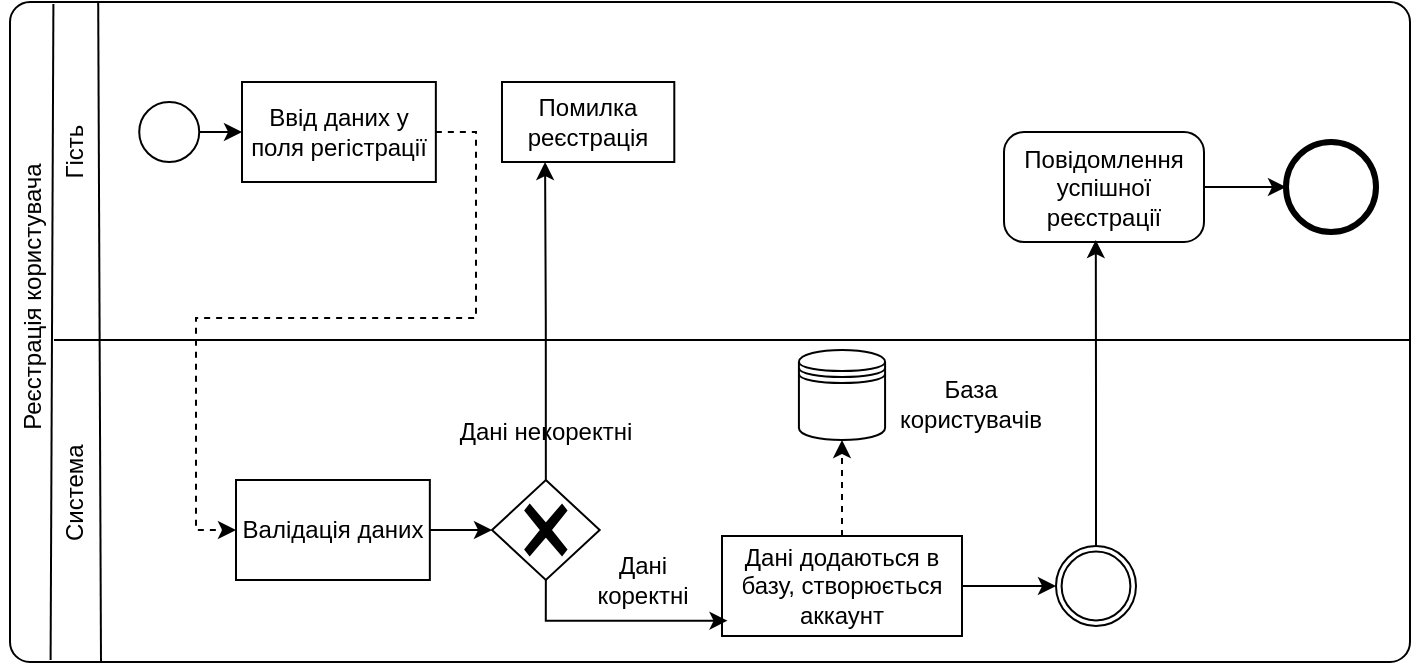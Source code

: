 <mxfile version="24.4.3" type="device" pages="5">
  <diagram name="Page-1" id="S56WxGhiGdIUGCQcNp3Z">
    <mxGraphModel dx="1271" dy="677" grid="0" gridSize="10" guides="1" tooltips="1" connect="1" arrows="1" fold="1" page="1" pageScale="1" pageWidth="827" pageHeight="1169" math="0" shadow="0">
      <root>
        <mxCell id="0" />
        <mxCell id="1" parent="0" />
        <mxCell id="W1zQzKaQB57yyZmJHlVI-1" value="" style="points=[[0.25,0,0],[0.5,0,0],[0.75,0,0],[1,0.25,0],[1,0.5,0],[1,0.75,0],[0.75,1,0],[0.5,1,0],[0.25,1,0],[0,0.75,0],[0,0.5,0],[0,0.25,0]];shape=mxgraph.bpmn.task;whiteSpace=wrap;rectStyle=rounded;size=10;html=1;container=1;expand=0;collapsible=0;taskMarker=abstract;" parent="1" vertex="1">
          <mxGeometry x="50" y="90" width="700" height="330" as="geometry" />
        </mxCell>
        <mxCell id="W1zQzKaQB57yyZmJHlVI-5" value="Гість" style="text;html=1;strokeColor=none;fillColor=none;align=center;verticalAlign=middle;whiteSpace=wrap;rounded=0;rotation=-90;" parent="W1zQzKaQB57yyZmJHlVI-1" vertex="1">
          <mxGeometry y="60" width="64.615" height="30" as="geometry" />
        </mxCell>
        <mxCell id="W1zQzKaQB57yyZmJHlVI-6" value="Реєстрація користувача" style="text;html=1;strokeColor=none;fillColor=none;align=center;verticalAlign=middle;whiteSpace=wrap;rounded=0;rotation=-90;" parent="W1zQzKaQB57yyZmJHlVI-1" vertex="1">
          <mxGeometry x="-121.154" y="132.5" width="263.846" height="30" as="geometry" />
        </mxCell>
        <mxCell id="W1zQzKaQB57yyZmJHlVI-7" value="Система" style="text;html=1;strokeColor=none;fillColor=none;align=center;verticalAlign=middle;whiteSpace=wrap;rounded=0;rotation=-90;" parent="W1zQzKaQB57yyZmJHlVI-1" vertex="1">
          <mxGeometry x="-10.769" y="230" width="86.154" height="30" as="geometry" />
        </mxCell>
        <mxCell id="W1zQzKaQB57yyZmJHlVI-8" value="" style="points=[[0.145,0.145,0],[0.5,0,0],[0.855,0.145,0],[1,0.5,0],[0.855,0.855,0],[0.5,1,0],[0.145,0.855,0],[0,0.5,0]];shape=mxgraph.bpmn.event;html=1;verticalLabelPosition=bottom;labelBackgroundColor=#ffffff;verticalAlign=top;align=center;perimeter=ellipsePerimeter;outlineConnect=0;aspect=fixed;outline=standard;symbol=general;" parent="W1zQzKaQB57yyZmJHlVI-1" vertex="1">
          <mxGeometry x="64.615" y="50" width="30" height="30" as="geometry" />
        </mxCell>
        <mxCell id="W1zQzKaQB57yyZmJHlVI-12" style="edgeStyle=orthogonalEdgeStyle;rounded=0;orthogonalLoop=1;jettySize=auto;html=1;exitX=1;exitY=0.5;exitDx=0;exitDy=0;entryX=0;entryY=0.5;entryDx=0;entryDy=0;dashed=1;" parent="W1zQzKaQB57yyZmJHlVI-1" source="W1zQzKaQB57yyZmJHlVI-9" target="W1zQzKaQB57yyZmJHlVI-11" edge="1">
          <mxGeometry relative="1" as="geometry">
            <Array as="points">
              <mxPoint x="233" y="65" />
              <mxPoint x="233" y="158" />
              <mxPoint x="93" y="158" />
              <mxPoint x="93" y="264" />
            </Array>
          </mxGeometry>
        </mxCell>
        <mxCell id="W1zQzKaQB57yyZmJHlVI-9" value="Ввід даних у поля регістрації" style="rounded=0;whiteSpace=wrap;html=1;" parent="W1zQzKaQB57yyZmJHlVI-1" vertex="1">
          <mxGeometry x="116.001" y="40" width="96.923" height="50" as="geometry" />
        </mxCell>
        <mxCell id="W1zQzKaQB57yyZmJHlVI-10" value="" style="endArrow=classic;html=1;rounded=0;exitX=1;exitY=0.5;exitDx=0;exitDy=0;exitPerimeter=0;entryX=0;entryY=0.5;entryDx=0;entryDy=0;" parent="W1zQzKaQB57yyZmJHlVI-1" source="W1zQzKaQB57yyZmJHlVI-8" target="W1zQzKaQB57yyZmJHlVI-9" edge="1">
          <mxGeometry width="50" height="50" relative="1" as="geometry">
            <mxPoint x="333.846" y="250" as="sourcePoint" />
            <mxPoint x="387.692" y="200" as="targetPoint" />
          </mxGeometry>
        </mxCell>
        <mxCell id="W1zQzKaQB57yyZmJHlVI-11" value="Валідація даних" style="rounded=0;whiteSpace=wrap;html=1;" parent="W1zQzKaQB57yyZmJHlVI-1" vertex="1">
          <mxGeometry x="113.002" y="239" width="96.923" height="50" as="geometry" />
        </mxCell>
        <mxCell id="6r3WTDEeGxFsxVzSf05k-4" style="edgeStyle=orthogonalEdgeStyle;rounded=0;orthogonalLoop=1;jettySize=auto;html=1;exitX=0.5;exitY=0;exitDx=0;exitDy=0;exitPerimeter=0;entryX=0.25;entryY=1;entryDx=0;entryDy=0;" parent="W1zQzKaQB57yyZmJHlVI-1" source="W1zQzKaQB57yyZmJHlVI-13" target="W1zQzKaQB57yyZmJHlVI-15" edge="1">
          <mxGeometry relative="1" as="geometry" />
        </mxCell>
        <mxCell id="W1zQzKaQB57yyZmJHlVI-13" value="" style="points=[[0.25,0.25,0],[0.5,0,0],[0.75,0.25,0],[1,0.5,0],[0.75,0.75,0],[0.5,1,0],[0.25,0.75,0],[0,0.5,0]];shape=mxgraph.bpmn.gateway2;html=1;verticalLabelPosition=bottom;labelBackgroundColor=#ffffff;verticalAlign=top;align=center;perimeter=rhombusPerimeter;outlineConnect=0;outline=none;symbol=none;gwType=exclusive;" parent="W1zQzKaQB57yyZmJHlVI-1" vertex="1">
          <mxGeometry x="241.003" y="239" width="53.846" height="50" as="geometry" />
        </mxCell>
        <mxCell id="W1zQzKaQB57yyZmJHlVI-14" style="edgeStyle=orthogonalEdgeStyle;rounded=0;orthogonalLoop=1;jettySize=auto;html=1;exitX=1;exitY=0.5;exitDx=0;exitDy=0;entryX=0;entryY=0.5;entryDx=0;entryDy=0;entryPerimeter=0;" parent="W1zQzKaQB57yyZmJHlVI-1" source="W1zQzKaQB57yyZmJHlVI-11" target="W1zQzKaQB57yyZmJHlVI-13" edge="1">
          <mxGeometry relative="1" as="geometry" />
        </mxCell>
        <mxCell id="W1zQzKaQB57yyZmJHlVI-15" value="Помилка реєстрація" style="rounded=0;whiteSpace=wrap;html=1;" parent="W1zQzKaQB57yyZmJHlVI-1" vertex="1">
          <mxGeometry x="245.995" y="40" width="86.154" height="40" as="geometry" />
        </mxCell>
        <mxCell id="W1zQzKaQB57yyZmJHlVI-33" style="edgeStyle=orthogonalEdgeStyle;rounded=0;orthogonalLoop=1;jettySize=auto;html=1;exitX=0.5;exitY=0;exitDx=0;exitDy=0;entryX=0.5;entryY=1;entryDx=0;entryDy=0;dashed=1;" parent="W1zQzKaQB57yyZmJHlVI-1" source="W1zQzKaQB57yyZmJHlVI-17" target="W1zQzKaQB57yyZmJHlVI-31" edge="1">
          <mxGeometry relative="1" as="geometry">
            <mxPoint x="517" y="230.0" as="sourcePoint" />
            <mxPoint x="337.0" y="234" as="targetPoint" />
            <Array as="points">
              <mxPoint x="416" y="219" />
            </Array>
          </mxGeometry>
        </mxCell>
        <mxCell id="W1zQzKaQB57yyZmJHlVI-17" value="Дані додаються в базу, створюється аккаунт" style="rounded=0;whiteSpace=wrap;html=1;" parent="W1zQzKaQB57yyZmJHlVI-1" vertex="1">
          <mxGeometry x="356" y="267" width="120" height="50" as="geometry" />
        </mxCell>
        <mxCell id="W1zQzKaQB57yyZmJHlVI-20" value="Дані коректні" style="text;html=1;strokeColor=none;fillColor=none;align=center;verticalAlign=middle;whiteSpace=wrap;rounded=0;" parent="W1zQzKaQB57yyZmJHlVI-1" vertex="1">
          <mxGeometry x="284.003" y="274" width="64.615" height="30" as="geometry" />
        </mxCell>
        <mxCell id="W1zQzKaQB57yyZmJHlVI-25" value="" style="points=[[0.145,0.145,0],[0.5,0,0],[0.855,0.145,0],[1,0.5,0],[0.855,0.855,0],[0.5,1,0],[0.145,0.855,0],[0,0.5,0]];shape=mxgraph.bpmn.event;html=1;verticalLabelPosition=bottom;labelBackgroundColor=#ffffff;verticalAlign=top;align=center;perimeter=ellipsePerimeter;outlineConnect=0;aspect=fixed;outline=throwing;symbol=general;" parent="W1zQzKaQB57yyZmJHlVI-1" vertex="1">
          <mxGeometry x="523" y="272" width="40" height="40" as="geometry" />
        </mxCell>
        <mxCell id="W1zQzKaQB57yyZmJHlVI-26" style="edgeStyle=orthogonalEdgeStyle;rounded=0;orthogonalLoop=1;jettySize=auto;html=1;exitX=1;exitY=0.5;exitDx=0;exitDy=0;entryX=0;entryY=0.5;entryDx=0;entryDy=0;entryPerimeter=0;" parent="W1zQzKaQB57yyZmJHlVI-1" source="W1zQzKaQB57yyZmJHlVI-17" target="W1zQzKaQB57yyZmJHlVI-25" edge="1">
          <mxGeometry relative="1" as="geometry" />
        </mxCell>
        <mxCell id="W1zQzKaQB57yyZmJHlVI-27" value="Повідомлення успішної реєстрації" style="points=[[0.25,0,0],[0.5,0,0],[0.75,0,0],[1,0.25,0],[1,0.5,0],[1,0.75,0],[0.75,1,0],[0.5,1,0],[0.25,1,0],[0,0.75,0],[0,0.5,0],[0,0.25,0]];shape=mxgraph.bpmn.task;whiteSpace=wrap;rectStyle=rounded;size=10;html=1;container=1;expand=0;collapsible=0;taskMarker=abstract;" parent="W1zQzKaQB57yyZmJHlVI-1" vertex="1">
          <mxGeometry x="497" y="65" width="100" height="55" as="geometry" />
        </mxCell>
        <mxCell id="W1zQzKaQB57yyZmJHlVI-29" value="" style="points=[[0.145,0.145,0],[0.5,0,0],[0.855,0.145,0],[1,0.5,0],[0.855,0.855,0],[0.5,1,0],[0.145,0.855,0],[0,0.5,0]];shape=mxgraph.bpmn.event;html=1;verticalLabelPosition=bottom;labelBackgroundColor=#ffffff;verticalAlign=top;align=center;perimeter=ellipsePerimeter;outlineConnect=0;aspect=fixed;outline=end;symbol=terminate2;" parent="W1zQzKaQB57yyZmJHlVI-1" vertex="1">
          <mxGeometry x="638" y="70" width="45" height="45" as="geometry" />
        </mxCell>
        <mxCell id="W1zQzKaQB57yyZmJHlVI-30" style="edgeStyle=orthogonalEdgeStyle;rounded=0;orthogonalLoop=1;jettySize=auto;html=1;exitX=1;exitY=0.5;exitDx=0;exitDy=0;exitPerimeter=0;entryX=0;entryY=0.5;entryDx=0;entryDy=0;entryPerimeter=0;" parent="W1zQzKaQB57yyZmJHlVI-1" source="W1zQzKaQB57yyZmJHlVI-27" target="W1zQzKaQB57yyZmJHlVI-29" edge="1">
          <mxGeometry relative="1" as="geometry" />
        </mxCell>
        <mxCell id="W1zQzKaQB57yyZmJHlVI-31" value="" style="shape=datastore;whiteSpace=wrap;html=1;" parent="W1zQzKaQB57yyZmJHlVI-1" vertex="1">
          <mxGeometry x="394.46" y="174" width="43.08" height="45" as="geometry" />
        </mxCell>
        <mxCell id="W1zQzKaQB57yyZmJHlVI-32" value="База користувачів" style="text;html=1;strokeColor=none;fillColor=none;align=center;verticalAlign=middle;whiteSpace=wrap;rounded=0;" parent="W1zQzKaQB57yyZmJHlVI-1" vertex="1">
          <mxGeometry x="442" y="186" width="76.92" height="30" as="geometry" />
        </mxCell>
        <mxCell id="W1zQzKaQB57yyZmJHlVI-18" value="Дані некоректні" style="text;html=1;strokeColor=none;fillColor=none;align=center;verticalAlign=middle;whiteSpace=wrap;rounded=0;" parent="W1zQzKaQB57yyZmJHlVI-1" vertex="1">
          <mxGeometry x="195.775" y="200" width="144.308" height="30" as="geometry" />
        </mxCell>
        <mxCell id="W1zQzKaQB57yyZmJHlVI-2" value="" style="endArrow=none;html=1;rounded=0;" parent="W1zQzKaQB57yyZmJHlVI-1" edge="1">
          <mxGeometry width="50" height="50" relative="1" as="geometry">
            <mxPoint x="22" y="169" as="sourcePoint" />
            <mxPoint x="700" y="169" as="targetPoint" />
            <Array as="points" />
          </mxGeometry>
        </mxCell>
        <mxCell id="6r3WTDEeGxFsxVzSf05k-3" style="edgeStyle=orthogonalEdgeStyle;rounded=0;orthogonalLoop=1;jettySize=auto;html=1;exitX=0.5;exitY=1;exitDx=0;exitDy=0;exitPerimeter=0;entryX=0.023;entryY=0.847;entryDx=0;entryDy=0;entryPerimeter=0;" parent="W1zQzKaQB57yyZmJHlVI-1" source="W1zQzKaQB57yyZmJHlVI-13" target="W1zQzKaQB57yyZmJHlVI-17" edge="1">
          <mxGeometry relative="1" as="geometry" />
        </mxCell>
        <mxCell id="6r3WTDEeGxFsxVzSf05k-5" style="edgeStyle=orthogonalEdgeStyle;rounded=0;orthogonalLoop=1;jettySize=auto;html=1;exitX=0.5;exitY=0;exitDx=0;exitDy=0;exitPerimeter=0;entryX=0.459;entryY=0.982;entryDx=0;entryDy=0;entryPerimeter=0;" parent="W1zQzKaQB57yyZmJHlVI-1" source="W1zQzKaQB57yyZmJHlVI-25" target="W1zQzKaQB57yyZmJHlVI-27" edge="1">
          <mxGeometry relative="1" as="geometry" />
        </mxCell>
        <mxCell id="W1zQzKaQB57yyZmJHlVI-4" value="" style="endArrow=none;html=1;rounded=0;exitX=0.063;exitY=0;exitDx=0;exitDy=0;exitPerimeter=0;entryX=0.065;entryY=1;entryDx=0;entryDy=0;entryPerimeter=0;" parent="1" source="W1zQzKaQB57yyZmJHlVI-1" target="W1zQzKaQB57yyZmJHlVI-1" edge="1">
          <mxGeometry width="50" height="50" relative="1" as="geometry">
            <mxPoint x="360" y="320" as="sourcePoint" />
            <mxPoint x="410" y="270" as="targetPoint" />
          </mxGeometry>
        </mxCell>
        <mxCell id="W1zQzKaQB57yyZmJHlVI-34" value="" style="endArrow=none;html=1;rounded=0;exitX=0.029;exitY=0.997;exitDx=0;exitDy=0;exitPerimeter=0;entryX=0.031;entryY=0.003;entryDx=0;entryDy=0;entryPerimeter=0;" parent="1" source="W1zQzKaQB57yyZmJHlVI-1" target="W1zQzKaQB57yyZmJHlVI-1" edge="1">
          <mxGeometry width="50" height="50" relative="1" as="geometry">
            <mxPoint x="340" y="340" as="sourcePoint" />
            <mxPoint x="390" y="290" as="targetPoint" />
          </mxGeometry>
        </mxCell>
      </root>
    </mxGraphModel>
  </diagram>
  <diagram id="dgbuAEsoEKH2hkfwtnLd" name="Page-2">
    <mxGraphModel dx="1017" dy="661" grid="0" gridSize="10" guides="1" tooltips="1" connect="1" arrows="1" fold="1" page="0" pageScale="1" pageWidth="827" pageHeight="1169" math="0" shadow="0">
      <root>
        <mxCell id="0" />
        <mxCell id="1" parent="0" />
        <mxCell id="MctpSn9FnkovtqA4py7u-1" value="" style="points=[[0.25,0,0],[0.5,0,0],[0.75,0,0],[1,0.25,0],[1,0.5,0],[1,0.75,0],[0.75,1,0],[0.5,1,0],[0.25,1,0],[0,0.75,0],[0,0.5,0],[0,0.25,0]];shape=mxgraph.bpmn.task;whiteSpace=wrap;rectStyle=rounded;size=10;html=1;container=1;expand=0;collapsible=0;taskMarker=abstract;" parent="1" vertex="1">
          <mxGeometry x="40" y="70" width="880" height="330" as="geometry" />
        </mxCell>
        <mxCell id="MctpSn9FnkovtqA4py7u-2" value="Гість" style="text;html=1;strokeColor=none;fillColor=none;align=center;verticalAlign=middle;whiteSpace=wrap;rounded=0;rotation=-90;" parent="MctpSn9FnkovtqA4py7u-1" vertex="1">
          <mxGeometry y="60" width="81.231" height="30" as="geometry" />
        </mxCell>
        <mxCell id="MctpSn9FnkovtqA4py7u-3" value="Авторизація користувача" style="text;html=1;strokeColor=none;fillColor=none;align=center;verticalAlign=middle;whiteSpace=wrap;rounded=0;rotation=-90;" parent="MctpSn9FnkovtqA4py7u-1" vertex="1">
          <mxGeometry x="-152.308" y="132.5" width="331.692" height="30" as="geometry" />
        </mxCell>
        <mxCell id="MctpSn9FnkovtqA4py7u-4" value="Система" style="text;html=1;strokeColor=none;fillColor=none;align=center;verticalAlign=middle;whiteSpace=wrap;rounded=0;rotation=-90;" parent="MctpSn9FnkovtqA4py7u-1" vertex="1">
          <mxGeometry x="-13.538" y="230" width="108.308" height="30" as="geometry" />
        </mxCell>
        <mxCell id="MctpSn9FnkovtqA4py7u-5" value="" style="points=[[0.145,0.145,0],[0.5,0,0],[0.855,0.145,0],[1,0.5,0],[0.855,0.855,0],[0.5,1,0],[0.145,0.855,0],[0,0.5,0]];shape=mxgraph.bpmn.event;html=1;verticalLabelPosition=bottom;labelBackgroundColor=#ffffff;verticalAlign=top;align=center;perimeter=ellipsePerimeter;outlineConnect=0;aspect=fixed;outline=standard;symbol=general;" parent="MctpSn9FnkovtqA4py7u-1" vertex="1">
          <mxGeometry x="81.231" y="50" width="30" height="30" as="geometry" />
        </mxCell>
        <mxCell id="MctpSn9FnkovtqA4py7u-6" style="edgeStyle=orthogonalEdgeStyle;rounded=0;orthogonalLoop=1;jettySize=auto;html=1;exitX=1;exitY=0.5;exitDx=0;exitDy=0;entryX=0;entryY=0.5;entryDx=0;entryDy=0;dashed=1;" parent="MctpSn9FnkovtqA4py7u-1" source="MctpSn9FnkovtqA4py7u-7" target="MctpSn9FnkovtqA4py7u-9" edge="1">
          <mxGeometry relative="1" as="geometry" />
        </mxCell>
        <mxCell id="MctpSn9FnkovtqA4py7u-7" value="Ввід даних у поля авторизації" style="rounded=0;whiteSpace=wrap;html=1;" parent="MctpSn9FnkovtqA4py7u-1" vertex="1">
          <mxGeometry x="150.858" y="40" width="121.846" height="50" as="geometry" />
        </mxCell>
        <mxCell id="MctpSn9FnkovtqA4py7u-8" value="" style="endArrow=classic;html=1;rounded=0;exitX=1;exitY=0.5;exitDx=0;exitDy=0;exitPerimeter=0;entryX=0;entryY=0.5;entryDx=0;entryDy=0;" parent="MctpSn9FnkovtqA4py7u-1" source="MctpSn9FnkovtqA4py7u-5" target="MctpSn9FnkovtqA4py7u-7" edge="1">
          <mxGeometry width="50" height="50" relative="1" as="geometry">
            <mxPoint x="419.692" y="250" as="sourcePoint" />
            <mxPoint x="487.385" y="200" as="targetPoint" />
          </mxGeometry>
        </mxCell>
        <mxCell id="1sx_1SS94JMppN9yXZgA-1" style="edgeStyle=orthogonalEdgeStyle;rounded=0;orthogonalLoop=1;jettySize=auto;html=1;exitX=0.5;exitY=0;exitDx=0;exitDy=0;entryX=0;entryY=0.5;entryDx=0;entryDy=0;dashed=1;" parent="MctpSn9FnkovtqA4py7u-1" source="MctpSn9FnkovtqA4py7u-9" target="MctpSn9FnkovtqA4py7u-26" edge="1">
          <mxGeometry relative="1" as="geometry" />
        </mxCell>
        <mxCell id="MctpSn9FnkovtqA4py7u-9" value="Валідація даних.&lt;br&gt;Перевірка наявності аккаунта" style="rounded=0;whiteSpace=wrap;html=1;" parent="MctpSn9FnkovtqA4py7u-1" vertex="1">
          <mxGeometry x="157.001" y="247" width="145.049" height="50" as="geometry" />
        </mxCell>
        <mxCell id="MctpSn9FnkovtqA4py7u-12" value="" style="points=[[0.25,0.25,0],[0.5,0,0],[0.75,0.25,0],[1,0.5,0],[0.75,0.75,0],[0.5,1,0],[0.25,0.75,0],[0,0.5,0]];shape=mxgraph.bpmn.gateway2;html=1;verticalLabelPosition=bottom;labelBackgroundColor=#ffffff;verticalAlign=top;align=center;perimeter=rhombusPerimeter;outlineConnect=0;outline=none;symbol=none;gwType=exclusive;" parent="MctpSn9FnkovtqA4py7u-1" vertex="1">
          <mxGeometry x="392.996" y="247" width="67.692" height="50" as="geometry" />
        </mxCell>
        <mxCell id="MctpSn9FnkovtqA4py7u-13" style="edgeStyle=orthogonalEdgeStyle;rounded=0;orthogonalLoop=1;jettySize=auto;html=1;exitX=1;exitY=0.5;exitDx=0;exitDy=0;entryX=0;entryY=0.5;entryDx=0;entryDy=0;entryPerimeter=0;" parent="MctpSn9FnkovtqA4py7u-1" source="MctpSn9FnkovtqA4py7u-9" target="MctpSn9FnkovtqA4py7u-12" edge="1">
          <mxGeometry relative="1" as="geometry" />
        </mxCell>
        <mxCell id="MctpSn9FnkovtqA4py7u-14" value="Помилка авторизації" style="rounded=0;whiteSpace=wrap;html=1;" parent="MctpSn9FnkovtqA4py7u-1" vertex="1">
          <mxGeometry x="385.844" y="50" width="108.308" height="40" as="geometry" />
        </mxCell>
        <mxCell id="1sx_1SS94JMppN9yXZgA-5" style="edgeStyle=orthogonalEdgeStyle;rounded=0;orthogonalLoop=1;jettySize=auto;html=1;exitX=1;exitY=0.5;exitDx=0;exitDy=0;exitPerimeter=0;entryX=0;entryY=0.5;entryDx=0;entryDy=0;" parent="MctpSn9FnkovtqA4py7u-1" source="MctpSn9FnkovtqA4py7u-21" target="MctpSn9FnkovtqA4py7u-34" edge="1">
          <mxGeometry relative="1" as="geometry" />
        </mxCell>
        <mxCell id="MctpSn9FnkovtqA4py7u-21" value="" style="points=[[0.145,0.145,0],[0.5,0,0],[0.855,0.145,0],[1,0.5,0],[0.855,0.855,0],[0.5,1,0],[0.145,0.855,0],[0,0.5,0]];shape=mxgraph.bpmn.event;html=1;verticalLabelPosition=bottom;labelBackgroundColor=#ffffff;verticalAlign=top;align=center;perimeter=ellipsePerimeter;outlineConnect=0;aspect=fixed;outline=throwing;symbol=general;" parent="MctpSn9FnkovtqA4py7u-1" vertex="1">
          <mxGeometry x="555.996" y="17" width="40" height="40" as="geometry" />
        </mxCell>
        <mxCell id="MctpSn9FnkovtqA4py7u-24" value="" style="points=[[0.145,0.145,0],[0.5,0,0],[0.855,0.145,0],[1,0.5,0],[0.855,0.855,0],[0.5,1,0],[0.145,0.855,0],[0,0.5,0]];shape=mxgraph.bpmn.event;html=1;verticalLabelPosition=bottom;labelBackgroundColor=#ffffff;verticalAlign=top;align=center;perimeter=ellipsePerimeter;outlineConnect=0;aspect=fixed;outline=end;symbol=terminate2;" parent="MctpSn9FnkovtqA4py7u-1" vertex="1">
          <mxGeometry x="831.998" y="14.5" width="45" height="45" as="geometry" />
        </mxCell>
        <mxCell id="MctpSn9FnkovtqA4py7u-26" value="" style="shape=datastore;whiteSpace=wrap;html=1;" parent="MctpSn9FnkovtqA4py7u-1" vertex="1">
          <mxGeometry x="250" y="183.5" width="54.158" height="45" as="geometry" />
        </mxCell>
        <mxCell id="MctpSn9FnkovtqA4py7u-27" value="База користувачів" style="text;html=1;strokeColor=none;fillColor=none;align=center;verticalAlign=middle;whiteSpace=wrap;rounded=0;" parent="MctpSn9FnkovtqA4py7u-1" vertex="1">
          <mxGeometry x="296.301" y="191" width="96.699" height="30" as="geometry" />
        </mxCell>
        <mxCell id="MctpSn9FnkovtqA4py7u-31" value="Користувач перейшов на сторінку авторизації" style="text;html=1;strokeColor=none;fillColor=none;align=center;verticalAlign=middle;whiteSpace=wrap;rounded=0;" parent="MctpSn9FnkovtqA4py7u-1" vertex="1">
          <mxGeometry x="50.86" y="90" width="100" height="50" as="geometry" />
        </mxCell>
        <mxCell id="MctpSn9FnkovtqA4py7u-55" style="edgeStyle=orthogonalEdgeStyle;rounded=0;orthogonalLoop=1;jettySize=auto;html=1;exitX=1;exitY=0.5;exitDx=0;exitDy=0;exitPerimeter=0;entryX=0;entryY=0.5;entryDx=0;entryDy=0;" parent="MctpSn9FnkovtqA4py7u-1" source="MctpSn9FnkovtqA4py7u-33" target="MctpSn9FnkovtqA4py7u-35" edge="1">
          <mxGeometry relative="1" as="geometry">
            <Array as="points">
              <mxPoint x="664" y="275" />
              <mxPoint x="664" y="113" />
            </Array>
          </mxGeometry>
        </mxCell>
        <mxCell id="MctpSn9FnkovtqA4py7u-33" value="" style="points=[[0.25,0.25,0],[0.5,0,0],[0.75,0.25,0],[1,0.5,0],[0.75,0.75,0],[0.5,1,0],[0.25,0.75,0],[0,0.5,0]];shape=mxgraph.bpmn.gateway2;html=1;verticalLabelPosition=bottom;labelBackgroundColor=#ffffff;verticalAlign=top;align=center;perimeter=rhombusPerimeter;outlineConnect=0;outline=none;symbol=none;gwType=exclusive;" parent="MctpSn9FnkovtqA4py7u-1" vertex="1">
          <mxGeometry x="500.997" y="250" width="67.692" height="50" as="geometry" />
        </mxCell>
        <mxCell id="MctpSn9FnkovtqA4py7u-35" value="Помилка авторизації" style="rounded=0;whiteSpace=wrap;html=1;" parent="MctpSn9FnkovtqA4py7u-1" vertex="1">
          <mxGeometry x="777" y="90" width="93.17" height="46.56" as="geometry" />
        </mxCell>
        <mxCell id="MctpSn9FnkovtqA4py7u-37" value="Аккаунту не існує" style="text;html=1;strokeColor=none;fillColor=none;align=center;verticalAlign=middle;whiteSpace=wrap;rounded=0;" parent="MctpSn9FnkovtqA4py7u-1" vertex="1">
          <mxGeometry x="571.997" y="245" width="75.429" height="30" as="geometry" />
        </mxCell>
        <mxCell id="MctpSn9FnkovtqA4py7u-41" value="Аккаунт існує" style="text;html=1;strokeColor=none;fillColor=none;align=center;verticalAlign=middle;whiteSpace=wrap;rounded=0;" parent="MctpSn9FnkovtqA4py7u-1" vertex="1">
          <mxGeometry x="519.423" y="-4" width="113.143" height="30" as="geometry" />
        </mxCell>
        <mxCell id="MctpSn9FnkovtqA4py7u-53" style="edgeStyle=orthogonalEdgeStyle;rounded=0;orthogonalLoop=1;jettySize=auto;html=1;exitX=0.5;exitY=1;exitDx=0;exitDy=0;exitPerimeter=0;entryX=0;entryY=0.5;entryDx=0;entryDy=0;entryPerimeter=0;" parent="MctpSn9FnkovtqA4py7u-1" source="MctpSn9FnkovtqA4py7u-12" target="MctpSn9FnkovtqA4py7u-33" edge="1">
          <mxGeometry relative="1" as="geometry" />
        </mxCell>
        <mxCell id="MctpSn9FnkovtqA4py7u-54" value="Дані коректні" style="text;html=1;strokeColor=none;fillColor=none;align=center;verticalAlign=middle;whiteSpace=wrap;rounded=0;" parent="MctpSn9FnkovtqA4py7u-1" vertex="1">
          <mxGeometry x="433" y="287.5" width="90.56" height="30" as="geometry" />
        </mxCell>
        <mxCell id="MctpSn9FnkovtqA4py7u-17" value="Дані некоректні" style="text;html=1;strokeColor=none;fillColor=none;align=center;verticalAlign=middle;whiteSpace=wrap;rounded=0;" parent="MctpSn9FnkovtqA4py7u-1" vertex="1">
          <mxGeometry x="332.001" y="110" width="181.415" height="30" as="geometry" />
        </mxCell>
        <mxCell id="1sx_1SS94JMppN9yXZgA-2" style="edgeStyle=orthogonalEdgeStyle;rounded=0;orthogonalLoop=1;jettySize=auto;html=1;exitX=0.5;exitY=0;exitDx=0;exitDy=0;exitPerimeter=0;entryX=0;entryY=0.5;entryDx=0;entryDy=0;entryPerimeter=0;" parent="MctpSn9FnkovtqA4py7u-1" source="MctpSn9FnkovtqA4py7u-33" target="MctpSn9FnkovtqA4py7u-21" edge="1">
          <mxGeometry relative="1" as="geometry" />
        </mxCell>
        <mxCell id="1sx_1SS94JMppN9yXZgA-3" style="edgeStyle=orthogonalEdgeStyle;rounded=0;orthogonalLoop=1;jettySize=auto;html=1;exitX=0.5;exitY=0;exitDx=0;exitDy=0;exitPerimeter=0;entryX=0.377;entryY=1.018;entryDx=0;entryDy=0;entryPerimeter=0;" parent="MctpSn9FnkovtqA4py7u-1" source="MctpSn9FnkovtqA4py7u-12" target="MctpSn9FnkovtqA4py7u-14" edge="1">
          <mxGeometry relative="1" as="geometry" />
        </mxCell>
        <mxCell id="yadHZLMdnQdCYipVanHF-1" style="edgeStyle=orthogonalEdgeStyle;rounded=0;orthogonalLoop=1;jettySize=auto;html=1;exitX=1;exitY=0.5;exitDx=0;exitDy=0;" parent="MctpSn9FnkovtqA4py7u-1" source="MctpSn9FnkovtqA4py7u-34" target="MctpSn9FnkovtqA4py7u-24" edge="1">
          <mxGeometry relative="1" as="geometry" />
        </mxCell>
        <mxCell id="MctpSn9FnkovtqA4py7u-34" value="Повідомлення успішної авторизації" style="rounded=0;whiteSpace=wrap;html=1;" parent="MctpSn9FnkovtqA4py7u-1" vertex="1">
          <mxGeometry x="627.997" y="8.25" width="125.714" height="57.5" as="geometry" />
        </mxCell>
        <mxCell id="MctpSn9FnkovtqA4py7u-28" value="" style="endArrow=none;html=1;rounded=0;entryX=1;entryY=0.5;entryDx=0;entryDy=0;entryPerimeter=0;" parent="1" target="MctpSn9FnkovtqA4py7u-1" edge="1">
          <mxGeometry width="50" height="50" relative="1" as="geometry">
            <mxPoint x="70" y="235" as="sourcePoint" />
            <mxPoint x="410" y="270" as="targetPoint" />
          </mxGeometry>
        </mxCell>
        <mxCell id="MctpSn9FnkovtqA4py7u-29" value="" style="endArrow=none;html=1;rounded=0;exitX=0.063;exitY=0;exitDx=0;exitDy=0;exitPerimeter=0;entryX=0.065;entryY=1;entryDx=0;entryDy=0;entryPerimeter=0;" parent="1" source="MctpSn9FnkovtqA4py7u-1" target="MctpSn9FnkovtqA4py7u-1" edge="1">
          <mxGeometry width="50" height="50" relative="1" as="geometry">
            <mxPoint x="360" y="320" as="sourcePoint" />
            <mxPoint x="410" y="270" as="targetPoint" />
          </mxGeometry>
        </mxCell>
        <mxCell id="MctpSn9FnkovtqA4py7u-30" value="" style="endArrow=none;html=1;rounded=0;exitX=0.029;exitY=0.997;exitDx=0;exitDy=0;exitPerimeter=0;entryX=0.031;entryY=0.003;entryDx=0;entryDy=0;entryPerimeter=0;" parent="1" source="MctpSn9FnkovtqA4py7u-1" target="MctpSn9FnkovtqA4py7u-1" edge="1">
          <mxGeometry width="50" height="50" relative="1" as="geometry">
            <mxPoint x="340" y="340" as="sourcePoint" />
            <mxPoint x="390" y="290" as="targetPoint" />
          </mxGeometry>
        </mxCell>
      </root>
    </mxGraphModel>
  </diagram>
  <diagram id="pCjb0htjhIdLJ4XtmaSY" name="Page-3">
    <mxGraphModel dx="989" dy="616" grid="0" gridSize="10" guides="1" tooltips="1" connect="1" arrows="1" fold="1" page="0" pageScale="1" pageWidth="827" pageHeight="1169" math="0" shadow="0">
      <root>
        <mxCell id="0" />
        <mxCell id="1" parent="0" />
        <mxCell id="bQ0j3VtQzVUkTSR54sX6-1" value="" style="points=[[0.25,0,0],[0.5,0,0],[0.75,0,0],[1,0.25,0],[1,0.5,0],[1,0.75,0],[0.75,1,0],[0.5,1,0],[0.25,1,0],[0,0.75,0],[0,0.5,0],[0,0.25,0]];shape=mxgraph.bpmn.task;whiteSpace=wrap;rectStyle=rounded;size=10;html=1;container=1;expand=0;collapsible=0;taskMarker=abstract;" parent="1" vertex="1">
          <mxGeometry x="50" y="70" width="880" height="330" as="geometry" />
        </mxCell>
        <mxCell id="bQ0j3VtQzVUkTSR54sX6-2" value="Користувач" style="text;html=1;strokeColor=none;fillColor=none;align=center;verticalAlign=middle;whiteSpace=wrap;rounded=0;rotation=-90;" parent="bQ0j3VtQzVUkTSR54sX6-1" vertex="1">
          <mxGeometry y="70" width="81.231" height="30" as="geometry" />
        </mxCell>
        <mxCell id="bQ0j3VtQzVUkTSR54sX6-3" value="Сторінка задач" style="text;html=1;strokeColor=none;fillColor=none;align=center;verticalAlign=middle;whiteSpace=wrap;rounded=0;rotation=-90;" parent="bQ0j3VtQzVUkTSR54sX6-1" vertex="1">
          <mxGeometry x="-152.308" y="132.5" width="331.692" height="30" as="geometry" />
        </mxCell>
        <mxCell id="bQ0j3VtQzVUkTSR54sX6-4" value="Система" style="text;html=1;strokeColor=none;fillColor=none;align=center;verticalAlign=middle;whiteSpace=wrap;rounded=0;rotation=-90;" parent="bQ0j3VtQzVUkTSR54sX6-1" vertex="1">
          <mxGeometry x="-13.538" y="230" width="108.308" height="30" as="geometry" />
        </mxCell>
        <mxCell id="bQ0j3VtQzVUkTSR54sX6-5" value="" style="points=[[0.145,0.145,0],[0.5,0,0],[0.855,0.145,0],[1,0.5,0],[0.855,0.855,0],[0.5,1,0],[0.145,0.855,0],[0,0.5,0]];shape=mxgraph.bpmn.event;html=1;verticalLabelPosition=bottom;labelBackgroundColor=#ffffff;verticalAlign=top;align=center;perimeter=ellipsePerimeter;outlineConnect=0;aspect=fixed;outline=standard;symbol=general;" parent="bQ0j3VtQzVUkTSR54sX6-1" vertex="1">
          <mxGeometry x="81.231" y="100" width="30" height="30" as="geometry" />
        </mxCell>
        <mxCell id="bQ0j3VtQzVUkTSR54sX6-8" value="" style="endArrow=classic;html=1;rounded=0;exitX=1;exitY=0.5;exitDx=0;exitDy=0;exitPerimeter=0;entryX=0;entryY=0.5;entryDx=0;entryDy=0;" parent="bQ0j3VtQzVUkTSR54sX6-1" source="bQ0j3VtQzVUkTSR54sX6-5" target="Iz7dqbDFL2SlUie7YpTG-1" edge="1">
          <mxGeometry width="50" height="50" relative="1" as="geometry">
            <mxPoint x="419.692" y="250" as="sourcePoint" />
            <mxPoint x="150.858" y="65" as="targetPoint" />
          </mxGeometry>
        </mxCell>
        <mxCell id="Iz7dqbDFL2SlUie7YpTG-1" value="Вхід на сторінку з задачами" style="rounded=0;whiteSpace=wrap;html=1;" parent="bQ0j3VtQzVUkTSR54sX6-1" vertex="1">
          <mxGeometry x="151.88" y="90" width="80" height="50" as="geometry" />
        </mxCell>
        <mxCell id="Iz7dqbDFL2SlUie7YpTG-3" style="edgeStyle=orthogonalEdgeStyle;rounded=0;orthogonalLoop=1;jettySize=auto;html=1;exitX=1;exitY=0.5;exitDx=0;exitDy=0;entryX=0;entryY=0.5;entryDx=0;entryDy=0;dashed=1;" parent="bQ0j3VtQzVUkTSR54sX6-1" source="Iz7dqbDFL2SlUie7YpTG-1" target="SkcxBBwV4r8CE3_Q5ViQ-3" edge="1">
          <mxGeometry relative="1" as="geometry">
            <mxPoint x="270" y="95" as="targetPoint" />
            <Array as="points">
              <mxPoint x="260" y="115" />
              <mxPoint x="260" y="170" />
              <mxPoint x="91" y="170" />
              <mxPoint x="91" y="270" />
            </Array>
          </mxGeometry>
        </mxCell>
        <mxCell id="Iz7dqbDFL2SlUie7YpTG-22" value="Отримано задачі" style="rounded=0;whiteSpace=wrap;html=1;" parent="bQ0j3VtQzVUkTSR54sX6-1" vertex="1">
          <mxGeometry x="300" y="90" width="80" height="50" as="geometry" />
        </mxCell>
        <mxCell id="Iz7dqbDFL2SlUie7YpTG-28" value="" style="points=[[0.145,0.145,0],[0.5,0,0],[0.855,0.145,0],[1,0.5,0],[0.855,0.855,0],[0.5,1,0],[0.145,0.855,0],[0,0.5,0]];shape=mxgraph.bpmn.event;html=1;verticalLabelPosition=bottom;labelBackgroundColor=#ffffff;verticalAlign=top;align=center;perimeter=ellipsePerimeter;outlineConnect=0;aspect=fixed;outline=end;symbol=terminate2;" parent="bQ0j3VtQzVUkTSR54sX6-1" vertex="1">
          <mxGeometry x="820" y="90" width="50" height="50" as="geometry" />
        </mxCell>
        <mxCell id="SkcxBBwV4r8CE3_Q5ViQ-1" value="" style="shape=datastore;whiteSpace=wrap;html=1;" parent="bQ0j3VtQzVUkTSR54sX6-1" vertex="1">
          <mxGeometry x="170" y="180" width="43.77" height="50" as="geometry" />
        </mxCell>
        <mxCell id="lZLdsZpnma58DeRLCNHB-7" style="edgeStyle=orthogonalEdgeStyle;rounded=0;orthogonalLoop=1;jettySize=auto;html=1;exitX=0.25;exitY=0;exitDx=0;exitDy=0;entryX=0;entryY=0.7;entryDx=0;entryDy=0;dashed=1;" parent="bQ0j3VtQzVUkTSR54sX6-1" source="SkcxBBwV4r8CE3_Q5ViQ-3" target="SkcxBBwV4r8CE3_Q5ViQ-1" edge="1">
          <mxGeometry relative="1" as="geometry" />
        </mxCell>
        <mxCell id="lZLdsZpnma58DeRLCNHB-18" style="edgeStyle=orthogonalEdgeStyle;rounded=0;orthogonalLoop=1;jettySize=auto;html=1;exitX=1;exitY=0.5;exitDx=0;exitDy=0;entryX=0;entryY=0.5;entryDx=0;entryDy=0;" parent="bQ0j3VtQzVUkTSR54sX6-1" source="SkcxBBwV4r8CE3_Q5ViQ-3" target="lZLdsZpnma58DeRLCNHB-17" edge="1">
          <mxGeometry relative="1" as="geometry" />
        </mxCell>
        <mxCell id="SkcxBBwV4r8CE3_Q5ViQ-3" value="Запит на отримання даних" style="rounded=0;whiteSpace=wrap;html=1;" parent="bQ0j3VtQzVUkTSR54sX6-1" vertex="1">
          <mxGeometry x="111.23" y="240" width="98.77" height="60" as="geometry" />
        </mxCell>
        <mxCell id="lZLdsZpnma58DeRLCNHB-8" value="База задач" style="text;html=1;align=center;verticalAlign=middle;whiteSpace=wrap;rounded=0;" parent="bQ0j3VtQzVUkTSR54sX6-1" vertex="1">
          <mxGeometry x="161.88" y="200" width="60" height="30" as="geometry" />
        </mxCell>
        <mxCell id="lZLdsZpnma58DeRLCNHB-14" style="edgeStyle=orthogonalEdgeStyle;rounded=0;orthogonalLoop=1;jettySize=auto;html=1;exitX=1;exitY=0.5;exitDx=0;exitDy=0;exitPerimeter=0;entryX=0;entryY=0.5;entryDx=0;entryDy=0;dashed=1;" parent="bQ0j3VtQzVUkTSR54sX6-1" source="lZLdsZpnma58DeRLCNHB-10" target="lZLdsZpnma58DeRLCNHB-13" edge="1">
          <mxGeometry relative="1" as="geometry">
            <Array as="points">
              <mxPoint x="460" y="220" />
              <mxPoint x="390" y="220" />
              <mxPoint x="390" y="280" />
            </Array>
          </mxGeometry>
        </mxCell>
        <mxCell id="lZLdsZpnma58DeRLCNHB-21" style="edgeStyle=orthogonalEdgeStyle;rounded=0;orthogonalLoop=1;jettySize=auto;html=1;exitX=0.5;exitY=0;exitDx=0;exitDy=0;exitPerimeter=0;entryX=0;entryY=0.5;entryDx=0;entryDy=0;dashed=1;" parent="bQ0j3VtQzVUkTSR54sX6-1" source="lZLdsZpnma58DeRLCNHB-10" target="lZLdsZpnma58DeRLCNHB-20" edge="1">
          <mxGeometry relative="1" as="geometry">
            <Array as="points">
              <mxPoint x="435" y="70" />
              <mxPoint x="600" y="70" />
            </Array>
          </mxGeometry>
        </mxCell>
        <mxCell id="lZLdsZpnma58DeRLCNHB-10" value="" style="points=[[0.25,0.25,0],[0.5,0,0],[0.75,0.25,0],[1,0.5,0],[0.75,0.75,0],[0.5,1,0],[0.25,0.75,0],[0,0.5,0]];shape=mxgraph.bpmn.gateway2;html=1;verticalLabelPosition=bottom;labelBackgroundColor=#ffffff;verticalAlign=top;align=center;perimeter=rhombusPerimeter;outlineConnect=0;outline=none;symbol=none;gwType=exclusive;" parent="bQ0j3VtQzVUkTSR54sX6-1" vertex="1">
          <mxGeometry x="410" y="90" width="50" height="50" as="geometry" />
        </mxCell>
        <mxCell id="lZLdsZpnma58DeRLCNHB-11" style="edgeStyle=orthogonalEdgeStyle;rounded=0;orthogonalLoop=1;jettySize=auto;html=1;exitX=1;exitY=0.5;exitDx=0;exitDy=0;entryX=0;entryY=0.5;entryDx=0;entryDy=0;entryPerimeter=0;" parent="bQ0j3VtQzVUkTSR54sX6-1" source="Iz7dqbDFL2SlUie7YpTG-22" target="lZLdsZpnma58DeRLCNHB-10" edge="1">
          <mxGeometry relative="1" as="geometry" />
        </mxCell>
        <mxCell id="lZLdsZpnma58DeRLCNHB-12" value="Дія?" style="text;html=1;align=center;verticalAlign=middle;whiteSpace=wrap;rounded=0;" parent="bQ0j3VtQzVUkTSR54sX6-1" vertex="1">
          <mxGeometry x="405" y="132.5" width="60" height="30" as="geometry" />
        </mxCell>
        <mxCell id="lZLdsZpnma58DeRLCNHB-27" style="edgeStyle=orthogonalEdgeStyle;rounded=0;orthogonalLoop=1;jettySize=auto;html=1;exitX=0.75;exitY=0;exitDx=0;exitDy=0;entryX=0;entryY=0.5;entryDx=0;entryDy=0;dashed=1;" parent="bQ0j3VtQzVUkTSR54sX6-1" source="lZLdsZpnma58DeRLCNHB-13" target="lZLdsZpnma58DeRLCNHB-23" edge="1">
          <mxGeometry relative="1" as="geometry" />
        </mxCell>
        <mxCell id="lZLdsZpnma58DeRLCNHB-13" value="Запит на видалення" style="rounded=0;whiteSpace=wrap;html=1;" parent="bQ0j3VtQzVUkTSR54sX6-1" vertex="1">
          <mxGeometry x="410" y="250" width="98.77" height="60" as="geometry" />
        </mxCell>
        <mxCell id="lZLdsZpnma58DeRLCNHB-15" value="Видалити" style="text;html=1;align=center;verticalAlign=middle;whiteSpace=wrap;rounded=0;" parent="bQ0j3VtQzVUkTSR54sX6-1" vertex="1">
          <mxGeometry x="400" y="190" width="60" height="30" as="geometry" />
        </mxCell>
        <mxCell id="lZLdsZpnma58DeRLCNHB-19" style="edgeStyle=orthogonalEdgeStyle;rounded=0;orthogonalLoop=1;jettySize=auto;html=1;exitX=1;exitY=0.5;exitDx=0;exitDy=0;entryX=0;entryY=0.5;entryDx=0;entryDy=0;dashed=1;" parent="bQ0j3VtQzVUkTSR54sX6-1" source="lZLdsZpnma58DeRLCNHB-17" target="Iz7dqbDFL2SlUie7YpTG-22" edge="1">
          <mxGeometry relative="1" as="geometry" />
        </mxCell>
        <mxCell id="lZLdsZpnma58DeRLCNHB-17" value="Фільтрація задач" style="rounded=0;whiteSpace=wrap;html=1;" parent="bQ0j3VtQzVUkTSR54sX6-1" vertex="1">
          <mxGeometry x="231.88" y="240" width="120" height="60" as="geometry" />
        </mxCell>
        <mxCell id="41F2brs7aEuWkkjUBaIQ-6" style="edgeStyle=orthogonalEdgeStyle;rounded=0;orthogonalLoop=1;jettySize=auto;html=1;exitX=0.25;exitY=0;exitDx=0;exitDy=0;entryX=0;entryY=0.5;entryDx=0;entryDy=0;dashed=1;" parent="bQ0j3VtQzVUkTSR54sX6-1" source="lZLdsZpnma58DeRLCNHB-20" target="41F2brs7aEuWkkjUBaIQ-5" edge="1">
          <mxGeometry relative="1" as="geometry" />
        </mxCell>
        <mxCell id="lZLdsZpnma58DeRLCNHB-20" value="Запит на створення, редагування даних" style="rounded=0;whiteSpace=wrap;html=1;" parent="bQ0j3VtQzVUkTSR54sX6-1" vertex="1">
          <mxGeometry x="630" y="250" width="98.77" height="60" as="geometry" />
        </mxCell>
        <mxCell id="lZLdsZpnma58DeRLCNHB-22" value="Створити/Редагувати" style="text;html=1;align=center;verticalAlign=middle;whiteSpace=wrap;rounded=0;" parent="bQ0j3VtQzVUkTSR54sX6-1" vertex="1">
          <mxGeometry x="440" y="40" width="60" height="30" as="geometry" />
        </mxCell>
        <mxCell id="lZLdsZpnma58DeRLCNHB-23" value="" style="shape=datastore;whiteSpace=wrap;html=1;" parent="bQ0j3VtQzVUkTSR54sX6-1" vertex="1">
          <mxGeometry x="508.77" y="180" width="43.77" height="50" as="geometry" />
        </mxCell>
        <mxCell id="lZLdsZpnma58DeRLCNHB-24" value="База задач" style="text;html=1;align=center;verticalAlign=middle;whiteSpace=wrap;rounded=0;" parent="bQ0j3VtQzVUkTSR54sX6-1" vertex="1">
          <mxGeometry x="500" y="195" width="60" height="30" as="geometry" />
        </mxCell>
        <mxCell id="41F2brs7aEuWkkjUBaIQ-14" style="edgeStyle=orthogonalEdgeStyle;rounded=0;orthogonalLoop=1;jettySize=auto;html=1;exitX=0.5;exitY=0;exitDx=0;exitDy=0;exitPerimeter=0;entryX=0;entryY=0.5;entryDx=0;entryDy=0;dashed=1;" parent="bQ0j3VtQzVUkTSR54sX6-1" source="41F2brs7aEuWkkjUBaIQ-1" target="41F2brs7aEuWkkjUBaIQ-13" edge="1">
          <mxGeometry relative="1" as="geometry">
            <Array as="points">
              <mxPoint x="566" y="170" />
              <mxPoint x="480" y="170" />
              <mxPoint x="480" y="115" />
            </Array>
          </mxGeometry>
        </mxCell>
        <mxCell id="41F2brs7aEuWkkjUBaIQ-1" value="" style="points=[[0.145,0.145,0],[0.5,0,0],[0.855,0.145,0],[1,0.5,0],[0.855,0.855,0],[0.5,1,0],[0.145,0.855,0],[0,0.5,0]];shape=mxgraph.bpmn.event;html=1;verticalLabelPosition=bottom;labelBackgroundColor=#ffffff;verticalAlign=top;align=center;perimeter=ellipsePerimeter;outlineConnect=0;aspect=fixed;outline=throwing;symbol=general;" parent="bQ0j3VtQzVUkTSR54sX6-1" vertex="1">
          <mxGeometry x="545.996" y="260" width="40" height="40" as="geometry" />
        </mxCell>
        <mxCell id="41F2brs7aEuWkkjUBaIQ-2" style="edgeStyle=orthogonalEdgeStyle;rounded=0;orthogonalLoop=1;jettySize=auto;html=1;exitX=1;exitY=0.5;exitDx=0;exitDy=0;entryX=0;entryY=0.5;entryDx=0;entryDy=0;entryPerimeter=0;" parent="bQ0j3VtQzVUkTSR54sX6-1" source="lZLdsZpnma58DeRLCNHB-13" target="41F2brs7aEuWkkjUBaIQ-1" edge="1">
          <mxGeometry relative="1" as="geometry" />
        </mxCell>
        <mxCell id="41F2brs7aEuWkkjUBaIQ-3" value="Задачу видалено" style="text;html=1;align=center;verticalAlign=middle;whiteSpace=wrap;rounded=0;" parent="bQ0j3VtQzVUkTSR54sX6-1" vertex="1">
          <mxGeometry x="536" y="300" width="60" height="30" as="geometry" />
        </mxCell>
        <mxCell id="41F2brs7aEuWkkjUBaIQ-5" value="" style="shape=datastore;whiteSpace=wrap;html=1;" parent="bQ0j3VtQzVUkTSR54sX6-1" vertex="1">
          <mxGeometry x="685" y="180" width="43.77" height="50" as="geometry" />
        </mxCell>
        <mxCell id="41F2brs7aEuWkkjUBaIQ-7" value="База задач" style="text;html=1;align=center;verticalAlign=middle;whiteSpace=wrap;rounded=0;" parent="bQ0j3VtQzVUkTSR54sX6-1" vertex="1">
          <mxGeometry x="676.89" y="195" width="60" height="30" as="geometry" />
        </mxCell>
        <mxCell id="41F2brs7aEuWkkjUBaIQ-16" style="edgeStyle=orthogonalEdgeStyle;rounded=0;orthogonalLoop=1;jettySize=auto;html=1;exitX=0.5;exitY=0;exitDx=0;exitDy=0;exitPerimeter=0;entryX=0;entryY=0.5;entryDx=0;entryDy=0;dashed=1;" parent="bQ0j3VtQzVUkTSR54sX6-1" source="41F2brs7aEuWkkjUBaIQ-8" target="41F2brs7aEuWkkjUBaIQ-15" edge="1">
          <mxGeometry relative="1" as="geometry">
            <Array as="points">
              <mxPoint x="790" y="170" />
              <mxPoint x="660" y="170" />
              <mxPoint x="660" y="115" />
            </Array>
          </mxGeometry>
        </mxCell>
        <mxCell id="41F2brs7aEuWkkjUBaIQ-8" value="" style="points=[[0.145,0.145,0],[0.5,0,0],[0.855,0.145,0],[1,0.5,0],[0.855,0.855,0],[0.5,1,0],[0.145,0.855,0],[0,0.5,0]];shape=mxgraph.bpmn.event;html=1;verticalLabelPosition=bottom;labelBackgroundColor=#ffffff;verticalAlign=top;align=center;perimeter=ellipsePerimeter;outlineConnect=0;aspect=fixed;outline=throwing;symbol=general;" parent="bQ0j3VtQzVUkTSR54sX6-1" vertex="1">
          <mxGeometry x="769.996" y="240" width="40" height="40" as="geometry" />
        </mxCell>
        <mxCell id="41F2brs7aEuWkkjUBaIQ-9" style="edgeStyle=orthogonalEdgeStyle;rounded=0;orthogonalLoop=1;jettySize=auto;html=1;exitX=1;exitY=0.5;exitDx=0;exitDy=0;entryX=0;entryY=0.5;entryDx=0;entryDy=0;entryPerimeter=0;" parent="bQ0j3VtQzVUkTSR54sX6-1" source="lZLdsZpnma58DeRLCNHB-20" target="41F2brs7aEuWkkjUBaIQ-8" edge="1">
          <mxGeometry relative="1" as="geometry">
            <Array as="points">
              <mxPoint x="729" y="260" />
            </Array>
          </mxGeometry>
        </mxCell>
        <mxCell id="41F2brs7aEuWkkjUBaIQ-11" value="Задачу створено/відредаговано" style="text;html=1;align=center;verticalAlign=middle;whiteSpace=wrap;rounded=0;" parent="bQ0j3VtQzVUkTSR54sX6-1" vertex="1">
          <mxGeometry x="760" y="290" width="60" height="30" as="geometry" />
        </mxCell>
        <mxCell id="41F2brs7aEuWkkjUBaIQ-13" value="Задача зникає зі сторінки" style="rounded=0;whiteSpace=wrap;html=1;" parent="bQ0j3VtQzVUkTSR54sX6-1" vertex="1">
          <mxGeometry x="506" y="90" width="80" height="50" as="geometry" />
        </mxCell>
        <mxCell id="41F2brs7aEuWkkjUBaIQ-15" value="Задача з&#39;являється/редагується" style="rounded=0;whiteSpace=wrap;html=1;" parent="bQ0j3VtQzVUkTSR54sX6-1" vertex="1">
          <mxGeometry x="680" y="90" width="80" height="50" as="geometry" />
        </mxCell>
        <mxCell id="41F2brs7aEuWkkjUBaIQ-17" style="edgeStyle=orthogonalEdgeStyle;rounded=0;orthogonalLoop=1;jettySize=auto;html=1;exitX=1;exitY=0.5;exitDx=0;exitDy=0;entryX=0;entryY=0.5;entryDx=0;entryDy=0;entryPerimeter=0;" parent="bQ0j3VtQzVUkTSR54sX6-1" source="41F2brs7aEuWkkjUBaIQ-15" target="Iz7dqbDFL2SlUie7YpTG-28" edge="1">
          <mxGeometry relative="1" as="geometry" />
        </mxCell>
        <mxCell id="41F2brs7aEuWkkjUBaIQ-18" style="edgeStyle=orthogonalEdgeStyle;rounded=0;orthogonalLoop=1;jettySize=auto;html=1;exitX=1;exitY=0.5;exitDx=0;exitDy=0;entryX=0.145;entryY=0.145;entryDx=0;entryDy=0;entryPerimeter=0;" parent="bQ0j3VtQzVUkTSR54sX6-1" source="41F2brs7aEuWkkjUBaIQ-13" target="Iz7dqbDFL2SlUie7YpTG-28" edge="1">
          <mxGeometry relative="1" as="geometry">
            <Array as="points">
              <mxPoint x="640" y="115" />
              <mxPoint x="640" y="70" />
              <mxPoint x="800" y="70" />
              <mxPoint x="800" y="97" />
            </Array>
          </mxGeometry>
        </mxCell>
        <mxCell id="bQ0j3VtQzVUkTSR54sX6-32" value="" style="endArrow=none;html=1;rounded=0;entryX=1;entryY=0.5;entryDx=0;entryDy=0;entryPerimeter=0;" parent="1" target="bQ0j3VtQzVUkTSR54sX6-1" edge="1">
          <mxGeometry width="50" height="50" relative="1" as="geometry">
            <mxPoint x="70" y="235" as="sourcePoint" />
            <mxPoint x="410" y="270" as="targetPoint" />
          </mxGeometry>
        </mxCell>
        <mxCell id="bQ0j3VtQzVUkTSR54sX6-33" value="" style="endArrow=none;html=1;rounded=0;exitX=0.063;exitY=0;exitDx=0;exitDy=0;exitPerimeter=0;entryX=0.065;entryY=1;entryDx=0;entryDy=0;entryPerimeter=0;" parent="1" source="bQ0j3VtQzVUkTSR54sX6-1" target="bQ0j3VtQzVUkTSR54sX6-1" edge="1">
          <mxGeometry width="50" height="50" relative="1" as="geometry">
            <mxPoint x="360" y="320" as="sourcePoint" />
            <mxPoint x="410" y="270" as="targetPoint" />
          </mxGeometry>
        </mxCell>
        <mxCell id="bQ0j3VtQzVUkTSR54sX6-34" value="" style="endArrow=none;html=1;rounded=0;exitX=0.029;exitY=0.997;exitDx=0;exitDy=0;exitPerimeter=0;entryX=0.031;entryY=0.003;entryDx=0;entryDy=0;entryPerimeter=0;" parent="1" source="bQ0j3VtQzVUkTSR54sX6-1" target="bQ0j3VtQzVUkTSR54sX6-1" edge="1">
          <mxGeometry width="50" height="50" relative="1" as="geometry">
            <mxPoint x="340" y="340" as="sourcePoint" />
            <mxPoint x="390" y="290" as="targetPoint" />
          </mxGeometry>
        </mxCell>
      </root>
    </mxGraphModel>
  </diagram>
  <diagram id="EyG1T-qvIQmD9tRROIqc" name="Page-4">
    <mxGraphModel dx="1085" dy="633" grid="0" gridSize="10" guides="1" tooltips="1" connect="1" arrows="1" fold="1" page="0" pageScale="1" pageWidth="827" pageHeight="1169" math="0" shadow="0">
      <root>
        <mxCell id="0" />
        <mxCell id="1" parent="0" />
        <mxCell id="1qgjCWSYrClQiJUEjoH--1" value="" style="points=[[0.25,0,0],[0.5,0,0],[0.75,0,0],[1,0.25,0],[1,0.5,0],[1,0.75,0],[0.75,1,0],[0.5,1,0],[0.25,1,0],[0,0.75,0],[0,0.5,0],[0,0.25,0]];shape=mxgraph.bpmn.task;whiteSpace=wrap;rectStyle=rounded;size=10;html=1;container=1;expand=0;collapsible=0;taskMarker=abstract;" parent="1" vertex="1">
          <mxGeometry x="50" y="70" width="880" height="330" as="geometry" />
        </mxCell>
        <mxCell id="1qgjCWSYrClQiJUEjoH--2" value="Користувач" style="text;html=1;strokeColor=none;fillColor=none;align=center;verticalAlign=middle;whiteSpace=wrap;rounded=0;rotation=-90;" parent="1qgjCWSYrClQiJUEjoH--1" vertex="1">
          <mxGeometry y="70" width="81.231" height="30" as="geometry" />
        </mxCell>
        <mxCell id="1qgjCWSYrClQiJUEjoH--3" value="Отримання цитати дня" style="text;html=1;strokeColor=none;fillColor=none;align=center;verticalAlign=middle;whiteSpace=wrap;rounded=0;rotation=-90;" parent="1qgjCWSYrClQiJUEjoH--1" vertex="1">
          <mxGeometry x="-152.308" y="132.5" width="331.692" height="30" as="geometry" />
        </mxCell>
        <mxCell id="1qgjCWSYrClQiJUEjoH--4" value="Система" style="text;html=1;strokeColor=none;fillColor=none;align=center;verticalAlign=middle;whiteSpace=wrap;rounded=0;rotation=-90;" parent="1qgjCWSYrClQiJUEjoH--1" vertex="1">
          <mxGeometry x="-13.538" y="230" width="108.308" height="30" as="geometry" />
        </mxCell>
        <mxCell id="1qgjCWSYrClQiJUEjoH--5" value="" style="points=[[0.145,0.145,0],[0.5,0,0],[0.855,0.145,0],[1,0.5,0],[0.855,0.855,0],[0.5,1,0],[0.145,0.855,0],[0,0.5,0]];shape=mxgraph.bpmn.event;html=1;verticalLabelPosition=bottom;labelBackgroundColor=#ffffff;verticalAlign=top;align=center;perimeter=ellipsePerimeter;outlineConnect=0;aspect=fixed;outline=standard;symbol=general;" parent="1qgjCWSYrClQiJUEjoH--1" vertex="1">
          <mxGeometry x="81.231" y="100" width="30" height="30" as="geometry" />
        </mxCell>
        <mxCell id="1qgjCWSYrClQiJUEjoH--6" value="" style="endArrow=classic;html=1;rounded=0;exitX=1;exitY=0.5;exitDx=0;exitDy=0;exitPerimeter=0;entryX=0;entryY=0.5;entryDx=0;entryDy=0;" parent="1qgjCWSYrClQiJUEjoH--1" source="1qgjCWSYrClQiJUEjoH--5" target="1qgjCWSYrClQiJUEjoH--7" edge="1">
          <mxGeometry width="50" height="50" relative="1" as="geometry">
            <mxPoint x="419.692" y="250" as="sourcePoint" />
            <mxPoint x="150.858" y="65" as="targetPoint" />
          </mxGeometry>
        </mxCell>
        <mxCell id="1qgjCWSYrClQiJUEjoH--7" value="Вхід на головну сторінку" style="rounded=0;whiteSpace=wrap;html=1;" parent="1qgjCWSYrClQiJUEjoH--1" vertex="1">
          <mxGeometry x="140" y="90" width="80" height="50" as="geometry" />
        </mxCell>
        <mxCell id="1qgjCWSYrClQiJUEjoH--8" style="edgeStyle=orthogonalEdgeStyle;rounded=0;orthogonalLoop=1;jettySize=auto;html=1;exitX=1;exitY=0.5;exitDx=0;exitDy=0;entryX=0;entryY=0.5;entryDx=0;entryDy=0;dashed=1;" parent="1qgjCWSYrClQiJUEjoH--1" source="1qgjCWSYrClQiJUEjoH--7" target="1qgjCWSYrClQiJUEjoH--14" edge="1">
          <mxGeometry relative="1" as="geometry">
            <mxPoint x="270" y="95" as="targetPoint" />
            <Array as="points">
              <mxPoint x="260" y="115" />
              <mxPoint x="260" y="170" />
              <mxPoint x="91" y="170" />
              <mxPoint x="91" y="270" />
            </Array>
          </mxGeometry>
        </mxCell>
        <mxCell id="1qgjCWSYrClQiJUEjoH--10" value="" style="points=[[0.145,0.145,0],[0.5,0,0],[0.855,0.145,0],[1,0.5,0],[0.855,0.855,0],[0.5,1,0],[0.145,0.855,0],[0,0.5,0]];shape=mxgraph.bpmn.event;html=1;verticalLabelPosition=bottom;labelBackgroundColor=#ffffff;verticalAlign=top;align=center;perimeter=ellipsePerimeter;outlineConnect=0;aspect=fixed;outline=end;symbol=terminate2;" parent="1qgjCWSYrClQiJUEjoH--1" vertex="1">
          <mxGeometry x="825" y="77.5" width="50" height="50" as="geometry" />
        </mxCell>
        <mxCell id="1qgjCWSYrClQiJUEjoH--11" value="" style="shape=datastore;whiteSpace=wrap;html=1;" parent="1qgjCWSYrClQiJUEjoH--1" vertex="1">
          <mxGeometry x="170" y="180" width="43.77" height="50" as="geometry" />
        </mxCell>
        <mxCell id="1qgjCWSYrClQiJUEjoH--12" style="edgeStyle=orthogonalEdgeStyle;rounded=0;orthogonalLoop=1;jettySize=auto;html=1;exitX=0.25;exitY=0;exitDx=0;exitDy=0;entryX=0;entryY=0.7;entryDx=0;entryDy=0;dashed=1;" parent="1qgjCWSYrClQiJUEjoH--1" source="1qgjCWSYrClQiJUEjoH--14" target="1qgjCWSYrClQiJUEjoH--11" edge="1">
          <mxGeometry relative="1" as="geometry" />
        </mxCell>
        <mxCell id="1qgjCWSYrClQiJUEjoH--14" value="Запит на отримання акаунту" style="rounded=0;whiteSpace=wrap;html=1;" parent="1qgjCWSYrClQiJUEjoH--1" vertex="1">
          <mxGeometry x="115" y="245" width="98.77" height="60" as="geometry" />
        </mxCell>
        <mxCell id="1qgjCWSYrClQiJUEjoH--15" value="База акаунтів" style="text;html=1;align=center;verticalAlign=middle;whiteSpace=wrap;rounded=0;fontSize=11;" parent="1qgjCWSYrClQiJUEjoH--1" vertex="1">
          <mxGeometry x="163" y="194" width="60" height="30" as="geometry" />
        </mxCell>
        <mxCell id="TB07dGCkwSBBNSlGnV4t-53" style="edgeStyle=orthogonalEdgeStyle;rounded=0;orthogonalLoop=1;jettySize=auto;html=1;exitX=0.5;exitY=0;exitDx=0;exitDy=0;exitPerimeter=0;entryX=0;entryY=0.5;entryDx=0;entryDy=0;" parent="1qgjCWSYrClQiJUEjoH--1" source="1qgjCWSYrClQiJUEjoH--48" target="TB07dGCkwSBBNSlGnV4t-51" edge="1">
          <mxGeometry relative="1" as="geometry" />
        </mxCell>
        <mxCell id="TB07dGCkwSBBNSlGnV4t-54" style="edgeStyle=orthogonalEdgeStyle;rounded=0;orthogonalLoop=1;jettySize=auto;html=1;exitX=1;exitY=0.5;exitDx=0;exitDy=0;exitPerimeter=0;entryX=0;entryY=0.5;entryDx=0;entryDy=0;" parent="1qgjCWSYrClQiJUEjoH--1" source="1qgjCWSYrClQiJUEjoH--48" target="TB07dGCkwSBBNSlGnV4t-52" edge="1">
          <mxGeometry relative="1" as="geometry">
            <Array as="points">
              <mxPoint x="315" y="296" />
              <mxPoint x="336" y="296" />
            </Array>
          </mxGeometry>
        </mxCell>
        <mxCell id="1qgjCWSYrClQiJUEjoH--48" value="" style="points=[[0.25,0.25,0],[0.5,0,0],[0.75,0.25,0],[1,0.5,0],[0.75,0.75,0],[0.5,1,0],[0.25,0.75,0],[0,0.5,0]];shape=mxgraph.bpmn.gateway2;html=1;verticalLabelPosition=bottom;labelBackgroundColor=#ffffff;verticalAlign=top;align=center;perimeter=rhombusPerimeter;outlineConnect=0;outline=none;symbol=none;gwType=exclusive;" parent="1qgjCWSYrClQiJUEjoH--1" vertex="1">
          <mxGeometry x="265" y="241" width="50" height="50" as="geometry" />
        </mxCell>
        <mxCell id="1qgjCWSYrClQiJUEjoH--50" style="edgeStyle=orthogonalEdgeStyle;rounded=0;orthogonalLoop=1;jettySize=auto;html=1;exitX=1;exitY=0.5;exitDx=0;exitDy=0;entryX=0;entryY=0.5;entryDx=0;entryDy=0;entryPerimeter=0;" parent="1qgjCWSYrClQiJUEjoH--1" source="1qgjCWSYrClQiJUEjoH--14" target="1qgjCWSYrClQiJUEjoH--48" edge="1">
          <mxGeometry relative="1" as="geometry">
            <Array as="points">
              <mxPoint x="214" y="266" />
            </Array>
          </mxGeometry>
        </mxCell>
        <mxCell id="1qgjCWSYrClQiJUEjoH--55" value="Так" style="text;html=1;align=center;verticalAlign=middle;whiteSpace=wrap;rounded=0;" parent="1qgjCWSYrClQiJUEjoH--1" vertex="1">
          <mxGeometry x="267" y="180" width="60" height="30" as="geometry" />
        </mxCell>
        <mxCell id="TB07dGCkwSBBNSlGnV4t-43" value="Ні" style="text;html=1;align=center;verticalAlign=middle;whiteSpace=wrap;rounded=0;" parent="1qgjCWSYrClQiJUEjoH--1" vertex="1">
          <mxGeometry x="296" y="275" width="60" height="30" as="geometry" />
        </mxCell>
        <mxCell id="TB07dGCkwSBBNSlGnV4t-67" style="edgeStyle=orthogonalEdgeStyle;rounded=0;orthogonalLoop=1;jettySize=auto;html=1;exitX=1;exitY=0.5;exitDx=0;exitDy=0;exitPerimeter=0;entryX=0;entryY=0.5;entryDx=0;entryDy=0;" parent="1qgjCWSYrClQiJUEjoH--1" source="TB07dGCkwSBBNSlGnV4t-44" target="TB07dGCkwSBBNSlGnV4t-61" edge="1">
          <mxGeometry relative="1" as="geometry" />
        </mxCell>
        <mxCell id="TB07dGCkwSBBNSlGnV4t-68" style="edgeStyle=orthogonalEdgeStyle;rounded=0;orthogonalLoop=1;jettySize=auto;html=1;exitX=0.5;exitY=0;exitDx=0;exitDy=0;exitPerimeter=0;entryX=0;entryY=0.5;entryDx=0;entryDy=0;" parent="1qgjCWSYrClQiJUEjoH--1" source="TB07dGCkwSBBNSlGnV4t-44" target="TB07dGCkwSBBNSlGnV4t-60" edge="1">
          <mxGeometry relative="1" as="geometry">
            <Array as="points">
              <mxPoint x="563" y="170" />
              <mxPoint x="563" y="187" />
            </Array>
          </mxGeometry>
        </mxCell>
        <mxCell id="TB07dGCkwSBBNSlGnV4t-44" value="" style="points=[[0.25,0.25,0],[0.5,0,0],[0.75,0.25,0],[1,0.5,0],[0.75,0.75,0],[0.5,1,0],[0.25,0.75,0],[0,0.5,0]];shape=mxgraph.bpmn.gateway2;html=1;verticalLabelPosition=bottom;labelBackgroundColor=#ffffff;verticalAlign=top;align=center;perimeter=rhombusPerimeter;outlineConnect=0;outline=none;symbol=none;gwType=exclusive;" parent="1qgjCWSYrClQiJUEjoH--1" vertex="1">
          <mxGeometry x="487" y="170" width="50" height="50" as="geometry" />
        </mxCell>
        <mxCell id="TB07dGCkwSBBNSlGnV4t-51" value="Цитата користувача" style="rounded=0;whiteSpace=wrap;html=1;" parent="1qgjCWSYrClQiJUEjoH--1" vertex="1">
          <mxGeometry x="361.77" y="181" width="80" height="48" as="geometry" />
        </mxCell>
        <mxCell id="TB07dGCkwSBBNSlGnV4t-52" value="Цитата сервісу" style="rounded=0;whiteSpace=wrap;html=1;" parent="1qgjCWSYrClQiJUEjoH--1" vertex="1">
          <mxGeometry x="358.88" y="272" width="85.77" height="48" as="geometry" />
        </mxCell>
        <mxCell id="TB07dGCkwSBBNSlGnV4t-55" value="Цитата користувача чи сервісу" style="text;html=1;align=center;verticalAlign=middle;whiteSpace=wrap;rounded=0;" parent="1qgjCWSYrClQiJUEjoH--1" vertex="1">
          <mxGeometry x="242" y="291" width="82" height="33" as="geometry" />
        </mxCell>
        <mxCell id="TB07dGCkwSBBNSlGnV4t-56" style="edgeStyle=orthogonalEdgeStyle;rounded=0;orthogonalLoop=1;jettySize=auto;html=1;exitX=1;exitY=0.5;exitDx=0;exitDy=0;entryX=0;entryY=0.5;entryDx=0;entryDy=0;entryPerimeter=0;" parent="1qgjCWSYrClQiJUEjoH--1" source="TB07dGCkwSBBNSlGnV4t-51" target="TB07dGCkwSBBNSlGnV4t-44" edge="1">
          <mxGeometry relative="1" as="geometry" />
        </mxCell>
        <mxCell id="TB07dGCkwSBBNSlGnV4t-64" style="edgeStyle=orthogonalEdgeStyle;rounded=0;orthogonalLoop=1;jettySize=auto;html=1;exitX=1;exitY=0.5;exitDx=0;exitDy=0;exitPerimeter=0;entryX=0;entryY=0.75;entryDx=0;entryDy=0;" parent="1qgjCWSYrClQiJUEjoH--1" source="TB07dGCkwSBBNSlGnV4t-57" target="TB07dGCkwSBBNSlGnV4t-63" edge="1">
          <mxGeometry relative="1" as="geometry" />
        </mxCell>
        <mxCell id="TB07dGCkwSBBNSlGnV4t-69" style="edgeStyle=orthogonalEdgeStyle;rounded=0;orthogonalLoop=1;jettySize=auto;html=1;exitX=0.5;exitY=0;exitDx=0;exitDy=0;exitPerimeter=0;entryX=0;entryY=0.5;entryDx=0;entryDy=0;" parent="1qgjCWSYrClQiJUEjoH--1" source="TB07dGCkwSBBNSlGnV4t-57" target="TB07dGCkwSBBNSlGnV4t-62" edge="1">
          <mxGeometry relative="1" as="geometry">
            <Array as="points">
              <mxPoint x="509" y="253" />
              <mxPoint x="561" y="253" />
              <mxPoint x="561" y="266" />
            </Array>
          </mxGeometry>
        </mxCell>
        <mxCell id="TB07dGCkwSBBNSlGnV4t-57" value="" style="points=[[0.25,0.25,0],[0.5,0,0],[0.75,0.25,0],[1,0.5,0],[0.75,0.75,0],[0.5,1,0],[0.25,0.75,0],[0,0.5,0]];shape=mxgraph.bpmn.gateway2;html=1;verticalLabelPosition=bottom;labelBackgroundColor=#ffffff;verticalAlign=top;align=center;perimeter=rhombusPerimeter;outlineConnect=0;outline=none;symbol=none;gwType=exclusive;" parent="1qgjCWSYrClQiJUEjoH--1" vertex="1">
          <mxGeometry x="484" y="255" width="50" height="50" as="geometry" />
        </mxCell>
        <mxCell id="TB07dGCkwSBBNSlGnV4t-58" style="edgeStyle=orthogonalEdgeStyle;rounded=0;orthogonalLoop=1;jettySize=auto;html=1;exitX=1;exitY=0.5;exitDx=0;exitDy=0;entryX=0;entryY=0.5;entryDx=0;entryDy=0;entryPerimeter=0;" parent="1qgjCWSYrClQiJUEjoH--1" source="TB07dGCkwSBBNSlGnV4t-52" target="TB07dGCkwSBBNSlGnV4t-57" edge="1">
          <mxGeometry relative="1" as="geometry" />
        </mxCell>
        <mxCell id="TB07dGCkwSBBNSlGnV4t-59" value="Час минулої цитати сплив" style="text;html=1;align=center;verticalAlign=middle;whiteSpace=wrap;rounded=0;" parent="1qgjCWSYrClQiJUEjoH--1" vertex="1">
          <mxGeometry x="455" y="217.5" width="108" height="33" as="geometry" />
        </mxCell>
        <mxCell id="HsS_YkTBHEMF1bXPHXur-4" style="edgeStyle=orthogonalEdgeStyle;rounded=0;orthogonalLoop=1;jettySize=auto;html=1;exitX=1;exitY=0.25;exitDx=0;exitDy=0;entryX=0;entryY=0.3;entryDx=0;entryDy=0;dashed=1;" parent="1qgjCWSYrClQiJUEjoH--1" source="TB07dGCkwSBBNSlGnV4t-60" target="HsS_YkTBHEMF1bXPHXur-1" edge="1">
          <mxGeometry relative="1" as="geometry" />
        </mxCell>
        <mxCell id="TB07dGCkwSBBNSlGnV4t-60" value="Отримання за id" style="rounded=0;whiteSpace=wrap;html=1;" parent="1qgjCWSYrClQiJUEjoH--1" vertex="1">
          <mxGeometry x="587" y="170" width="90" height="33" as="geometry" />
        </mxCell>
        <mxCell id="HsS_YkTBHEMF1bXPHXur-5" style="edgeStyle=orthogonalEdgeStyle;rounded=0;orthogonalLoop=1;jettySize=auto;html=1;exitX=1;exitY=0.25;exitDx=0;exitDy=0;entryX=0;entryY=0.7;entryDx=0;entryDy=0;dashed=1;" parent="1qgjCWSYrClQiJUEjoH--1" source="TB07dGCkwSBBNSlGnV4t-61" target="HsS_YkTBHEMF1bXPHXur-1" edge="1">
          <mxGeometry relative="1" as="geometry" />
        </mxCell>
        <mxCell id="TB07dGCkwSBBNSlGnV4t-61" value="Отримання випадкової" style="rounded=0;whiteSpace=wrap;html=1;" parent="1qgjCWSYrClQiJUEjoH--1" vertex="1">
          <mxGeometry x="587" y="210" width="90" height="33" as="geometry" />
        </mxCell>
        <mxCell id="HsS_YkTBHEMF1bXPHXur-12" style="edgeStyle=orthogonalEdgeStyle;rounded=0;orthogonalLoop=1;jettySize=auto;html=1;exitX=1;exitY=0.5;exitDx=0;exitDy=0;entryX=0;entryY=0.5;entryDx=0;entryDy=0;" parent="1qgjCWSYrClQiJUEjoH--1" source="TB07dGCkwSBBNSlGnV4t-62" target="HsS_YkTBHEMF1bXPHXur-10" edge="1">
          <mxGeometry relative="1" as="geometry" />
        </mxCell>
        <mxCell id="TB07dGCkwSBBNSlGnV4t-62" value="Отримання за id" style="rounded=0;whiteSpace=wrap;html=1;" parent="1qgjCWSYrClQiJUEjoH--1" vertex="1">
          <mxGeometry x="587" y="250.5" width="90" height="31" as="geometry" />
        </mxCell>
        <mxCell id="HsS_YkTBHEMF1bXPHXur-11" style="edgeStyle=orthogonalEdgeStyle;rounded=0;orthogonalLoop=1;jettySize=auto;html=1;exitX=1;exitY=0.5;exitDx=0;exitDy=0;" parent="1qgjCWSYrClQiJUEjoH--1" source="TB07dGCkwSBBNSlGnV4t-63" target="HsS_YkTBHEMF1bXPHXur-10" edge="1">
          <mxGeometry relative="1" as="geometry" />
        </mxCell>
        <mxCell id="TB07dGCkwSBBNSlGnV4t-63" value="Отримання випадкової" style="rounded=0;whiteSpace=wrap;html=1;" parent="1qgjCWSYrClQiJUEjoH--1" vertex="1">
          <mxGeometry x="587" y="289" width="90" height="31" as="geometry" />
        </mxCell>
        <mxCell id="My0t1wj2pOeil1R40Rly-4" style="edgeStyle=orthogonalEdgeStyle;rounded=0;orthogonalLoop=1;jettySize=auto;html=1;exitX=0.5;exitY=0;exitDx=0;exitDy=0;exitPerimeter=0;entryX=0;entryY=0.5;entryDx=0;entryDy=0;dashed=1;" parent="1qgjCWSYrClQiJUEjoH--1" source="My0t1wj2pOeil1R40Rly-1" target="My0t1wj2pOeil1R40Rly-2" edge="1">
          <mxGeometry relative="1" as="geometry">
            <Array as="points">
              <mxPoint x="801" y="232" />
              <mxPoint x="801" y="145" />
              <mxPoint x="643" y="145" />
              <mxPoint x="643" y="103" />
            </Array>
          </mxGeometry>
        </mxCell>
        <mxCell id="My0t1wj2pOeil1R40Rly-1" value="" style="points=[[0.145,0.145,0],[0.5,0,0],[0.855,0.145,0],[1,0.5,0],[0.855,0.855,0],[0.5,1,0],[0.145,0.855,0],[0,0.5,0]];shape=mxgraph.bpmn.event;html=1;verticalLabelPosition=bottom;labelBackgroundColor=#ffffff;verticalAlign=top;align=center;perimeter=ellipsePerimeter;outlineConnect=0;aspect=fixed;outline=throwing;symbol=general;" parent="1qgjCWSYrClQiJUEjoH--1" vertex="1">
          <mxGeometry x="780.996" y="225" width="40" height="40" as="geometry" />
        </mxCell>
        <mxCell id="My0t1wj2pOeil1R40Rly-2" value="Цитата на головній сторінці" style="rounded=0;whiteSpace=wrap;html=1;" parent="1qgjCWSYrClQiJUEjoH--1" vertex="1">
          <mxGeometry x="663" y="72.5" width="120" height="60" as="geometry" />
        </mxCell>
        <mxCell id="My0t1wj2pOeil1R40Rly-3" style="edgeStyle=orthogonalEdgeStyle;rounded=0;orthogonalLoop=1;jettySize=auto;html=1;exitX=1;exitY=0.5;exitDx=0;exitDy=0;entryX=0;entryY=0.5;entryDx=0;entryDy=0;entryPerimeter=0;" parent="1qgjCWSYrClQiJUEjoH--1" source="My0t1wj2pOeil1R40Rly-2" target="1qgjCWSYrClQiJUEjoH--10" edge="1">
          <mxGeometry relative="1" as="geometry" />
        </mxCell>
        <mxCell id="HsS_YkTBHEMF1bXPHXur-1" value="" style="shape=datastore;whiteSpace=wrap;html=1;" parent="1qgjCWSYrClQiJUEjoH--1" vertex="1">
          <mxGeometry x="721" y="174" width="35" height="40" as="geometry" />
        </mxCell>
        <mxCell id="HsS_YkTBHEMF1bXPHXur-2" value="База цитат" style="text;html=1;align=center;verticalAlign=middle;whiteSpace=wrap;rounded=0;fontSize=11;" parent="1qgjCWSYrClQiJUEjoH--1" vertex="1">
          <mxGeometry x="712.75" y="184" width="51.5" height="30" as="geometry" />
        </mxCell>
        <mxCell id="HsS_YkTBHEMF1bXPHXur-10" value="Запит на Quotable" style="rounded=0;whiteSpace=wrap;html=1;" parent="1qgjCWSYrClQiJUEjoH--1" vertex="1">
          <mxGeometry x="728" y="279" width="90" height="31" as="geometry" />
        </mxCell>
        <mxCell id="HsS_YkTBHEMF1bXPHXur-13" style="edgeStyle=orthogonalEdgeStyle;rounded=0;orthogonalLoop=1;jettySize=auto;html=1;exitX=1;exitY=0.5;exitDx=0;exitDy=0;entryX=1;entryY=0.5;entryDx=0;entryDy=0;entryPerimeter=0;" parent="1qgjCWSYrClQiJUEjoH--1" source="HsS_YkTBHEMF1bXPHXur-10" target="My0t1wj2pOeil1R40Rly-1" edge="1">
          <mxGeometry relative="1" as="geometry" />
        </mxCell>
        <mxCell id="HsS_YkTBHEMF1bXPHXur-14" style="edgeStyle=orthogonalEdgeStyle;rounded=0;orthogonalLoop=1;jettySize=auto;html=1;exitX=1;exitY=0.5;exitDx=0;exitDy=0;entryX=0;entryY=0.5;entryDx=0;entryDy=0;entryPerimeter=0;" parent="1qgjCWSYrClQiJUEjoH--1" source="TB07dGCkwSBBNSlGnV4t-61" target="My0t1wj2pOeil1R40Rly-1" edge="1">
          <mxGeometry relative="1" as="geometry">
            <Array as="points">
              <mxPoint x="690" y="227" />
              <mxPoint x="690" y="245" />
            </Array>
          </mxGeometry>
        </mxCell>
        <mxCell id="HsS_YkTBHEMF1bXPHXur-15" style="edgeStyle=orthogonalEdgeStyle;rounded=0;orthogonalLoop=1;jettySize=auto;html=1;exitX=1;exitY=0.75;exitDx=0;exitDy=0;entryX=0;entryY=0.5;entryDx=0;entryDy=0;entryPerimeter=0;" parent="1qgjCWSYrClQiJUEjoH--1" source="TB07dGCkwSBBNSlGnV4t-60" target="My0t1wj2pOeil1R40Rly-1" edge="1">
          <mxGeometry relative="1" as="geometry">
            <Array as="points">
              <mxPoint x="690" y="195" />
              <mxPoint x="690" y="245" />
            </Array>
          </mxGeometry>
        </mxCell>
        <mxCell id="1qgjCWSYrClQiJUEjoH--51" value="Час минулої цитати сплив" style="text;html=1;align=center;verticalAlign=middle;whiteSpace=wrap;rounded=0;" parent="1qgjCWSYrClQiJUEjoH--1" vertex="1">
          <mxGeometry x="455" y="279" width="108" height="66" as="geometry" />
        </mxCell>
        <mxCell id="GXiiyzcIzIOO_d4WRRxj-1" value="Ні" style="text;html=1;align=center;verticalAlign=middle;whiteSpace=wrap;rounded=0;" vertex="1" parent="1qgjCWSYrClQiJUEjoH--1">
          <mxGeometry x="514" y="162.5" width="60" height="30" as="geometry" />
        </mxCell>
        <mxCell id="GXiiyzcIzIOO_d4WRRxj-2" value="Ні" style="text;html=1;align=center;verticalAlign=middle;whiteSpace=wrap;rounded=0;" vertex="1" parent="1qgjCWSYrClQiJUEjoH--1">
          <mxGeometry x="514" y="249" width="60" height="30" as="geometry" />
        </mxCell>
        <mxCell id="GXiiyzcIzIOO_d4WRRxj-3" value="Так" style="text;html=1;align=center;verticalAlign=middle;whiteSpace=wrap;rounded=0;" vertex="1" parent="1qgjCWSYrClQiJUEjoH--1">
          <mxGeometry x="516" y="275" width="60" height="30" as="geometry" />
        </mxCell>
        <mxCell id="GXiiyzcIzIOO_d4WRRxj-4" value="Так" style="text;html=1;align=center;verticalAlign=middle;whiteSpace=wrap;rounded=0;" vertex="1" parent="1qgjCWSYrClQiJUEjoH--1">
          <mxGeometry x="516" y="190" width="60" height="30" as="geometry" />
        </mxCell>
        <mxCell id="1qgjCWSYrClQiJUEjoH--45" value="" style="endArrow=none;html=1;rounded=0;entryX=1;entryY=0.5;entryDx=0;entryDy=0;entryPerimeter=0;" parent="1" target="1qgjCWSYrClQiJUEjoH--1" edge="1">
          <mxGeometry width="50" height="50" relative="1" as="geometry">
            <mxPoint x="70" y="235" as="sourcePoint" />
            <mxPoint x="410" y="270" as="targetPoint" />
          </mxGeometry>
        </mxCell>
        <mxCell id="1qgjCWSYrClQiJUEjoH--46" value="" style="endArrow=none;html=1;rounded=0;exitX=0.063;exitY=0;exitDx=0;exitDy=0;exitPerimeter=0;entryX=0.065;entryY=1;entryDx=0;entryDy=0;entryPerimeter=0;" parent="1" source="1qgjCWSYrClQiJUEjoH--1" target="1qgjCWSYrClQiJUEjoH--1" edge="1">
          <mxGeometry width="50" height="50" relative="1" as="geometry">
            <mxPoint x="360" y="320" as="sourcePoint" />
            <mxPoint x="410" y="270" as="targetPoint" />
          </mxGeometry>
        </mxCell>
        <mxCell id="1qgjCWSYrClQiJUEjoH--47" value="" style="endArrow=none;html=1;rounded=0;exitX=0.029;exitY=0.997;exitDx=0;exitDy=0;exitPerimeter=0;entryX=0.031;entryY=0.003;entryDx=0;entryDy=0;entryPerimeter=0;" parent="1" source="1qgjCWSYrClQiJUEjoH--1" target="1qgjCWSYrClQiJUEjoH--1" edge="1">
          <mxGeometry width="50" height="50" relative="1" as="geometry">
            <mxPoint x="340" y="340" as="sourcePoint" />
            <mxPoint x="390" y="290" as="targetPoint" />
          </mxGeometry>
        </mxCell>
      </root>
    </mxGraphModel>
  </diagram>
  <diagram id="R-wNdyk3ZyCFp12fQhc2" name="Page-5">
    <mxGraphModel dx="1197" dy="653" grid="0" gridSize="10" guides="1" tooltips="1" connect="1" arrows="1" fold="1" page="0" pageScale="1" pageWidth="827" pageHeight="1169" math="0" shadow="0">
      <root>
        <mxCell id="0" />
        <mxCell id="1" parent="0" />
        <mxCell id="UAjRZUaA7o6xRgEWXe73-1" value="" style="points=[[0.25,0,0],[0.5,0,0],[0.75,0,0],[1,0.25,0],[1,0.5,0],[1,0.75,0],[0.75,1,0],[0.5,1,0],[0.25,1,0],[0,0.75,0],[0,0.5,0],[0,0.25,0]];shape=mxgraph.bpmn.task;whiteSpace=wrap;rectStyle=rounded;size=10;html=1;container=1;expand=0;collapsible=0;taskMarker=abstract;" parent="1" vertex="1">
          <mxGeometry x="50" y="70" width="880" height="330" as="geometry" />
        </mxCell>
        <mxCell id="UAjRZUaA7o6xRgEWXe73-2" value="Користувач" style="text;html=1;strokeColor=none;fillColor=none;align=center;verticalAlign=middle;whiteSpace=wrap;rounded=0;rotation=-90;" parent="UAjRZUaA7o6xRgEWXe73-1" vertex="1">
          <mxGeometry y="70" width="81.231" height="30" as="geometry" />
        </mxCell>
        <mxCell id="UAjRZUaA7o6xRgEWXe73-3" value="Проходження опитування" style="text;html=1;strokeColor=none;fillColor=none;align=center;verticalAlign=middle;whiteSpace=wrap;rounded=0;rotation=-90;" parent="UAjRZUaA7o6xRgEWXe73-1" vertex="1">
          <mxGeometry x="-152.308" y="132.5" width="331.692" height="30" as="geometry" />
        </mxCell>
        <mxCell id="UAjRZUaA7o6xRgEWXe73-4" value="Система" style="text;html=1;strokeColor=none;fillColor=none;align=center;verticalAlign=middle;whiteSpace=wrap;rounded=0;rotation=-90;" parent="UAjRZUaA7o6xRgEWXe73-1" vertex="1">
          <mxGeometry x="-13.538" y="230" width="108.308" height="30" as="geometry" />
        </mxCell>
        <mxCell id="UAjRZUaA7o6xRgEWXe73-5" value="" style="points=[[0.145,0.145,0],[0.5,0,0],[0.855,0.145,0],[1,0.5,0],[0.855,0.855,0],[0.5,1,0],[0.145,0.855,0],[0,0.5,0]];shape=mxgraph.bpmn.event;html=1;verticalLabelPosition=bottom;labelBackgroundColor=#ffffff;verticalAlign=top;align=center;perimeter=ellipsePerimeter;outlineConnect=0;aspect=fixed;outline=standard;symbol=general;" parent="UAjRZUaA7o6xRgEWXe73-1" vertex="1">
          <mxGeometry x="81.231" y="100" width="30" height="30" as="geometry" />
        </mxCell>
        <mxCell id="UAjRZUaA7o6xRgEWXe73-6" value="" style="endArrow=classic;html=1;rounded=0;exitX=1;exitY=0.5;exitDx=0;exitDy=0;exitPerimeter=0;entryX=0;entryY=0.5;entryDx=0;entryDy=0;" parent="UAjRZUaA7o6xRgEWXe73-1" source="UAjRZUaA7o6xRgEWXe73-5" target="UAjRZUaA7o6xRgEWXe73-7" edge="1">
          <mxGeometry width="50" height="50" relative="1" as="geometry">
            <mxPoint x="419.692" y="250" as="sourcePoint" />
            <mxPoint x="150.858" y="65" as="targetPoint" />
          </mxGeometry>
        </mxCell>
        <mxCell id="UAjRZUaA7o6xRgEWXe73-7" value="Вхід на головну сторінку" style="rounded=0;whiteSpace=wrap;html=1;" parent="UAjRZUaA7o6xRgEWXe73-1" vertex="1">
          <mxGeometry x="140" y="90" width="80" height="50" as="geometry" />
        </mxCell>
        <mxCell id="UAjRZUaA7o6xRgEWXe73-9" value="" style="points=[[0.145,0.145,0],[0.5,0,0],[0.855,0.145,0],[1,0.5,0],[0.855,0.855,0],[0.5,1,0],[0.145,0.855,0],[0,0.5,0]];shape=mxgraph.bpmn.event;html=1;verticalLabelPosition=bottom;labelBackgroundColor=#ffffff;verticalAlign=top;align=center;perimeter=ellipsePerimeter;outlineConnect=0;aspect=fixed;outline=end;symbol=terminate2;" parent="UAjRZUaA7o6xRgEWXe73-1" vertex="1">
          <mxGeometry x="825" y="85" width="50" height="50" as="geometry" />
        </mxCell>
        <mxCell id="UAjRZUaA7o6xRgEWXe73-10" value="" style="shape=datastore;whiteSpace=wrap;html=1;" parent="UAjRZUaA7o6xRgEWXe73-1" vertex="1">
          <mxGeometry x="163" y="179" width="58" height="50" as="geometry" />
        </mxCell>
        <mxCell id="UAjRZUaA7o6xRgEWXe73-11" style="edgeStyle=orthogonalEdgeStyle;rounded=0;orthogonalLoop=1;jettySize=auto;html=1;exitX=0.25;exitY=0;exitDx=0;exitDy=0;entryX=0;entryY=0.7;entryDx=0;entryDy=0;dashed=1;" parent="UAjRZUaA7o6xRgEWXe73-1" source="UAjRZUaA7o6xRgEWXe73-12" target="UAjRZUaA7o6xRgEWXe73-10" edge="1">
          <mxGeometry relative="1" as="geometry">
            <Array as="points">
              <mxPoint x="144" y="245" />
              <mxPoint x="144" y="214" />
            </Array>
          </mxGeometry>
        </mxCell>
        <mxCell id="UAjRZUaA7o6xRgEWXe73-12" value="Запит на перевірку рефлексії" style="rounded=0;whiteSpace=wrap;html=1;" parent="UAjRZUaA7o6xRgEWXe73-1" vertex="1">
          <mxGeometry x="115" y="245" width="98.77" height="60" as="geometry" />
        </mxCell>
        <mxCell id="UAjRZUaA7o6xRgEWXe73-13" value="База рефлексій" style="text;html=1;align=center;verticalAlign=middle;whiteSpace=wrap;rounded=0;fontSize=11;" parent="UAjRZUaA7o6xRgEWXe73-1" vertex="1">
          <mxGeometry x="163" y="194" width="60" height="30" as="geometry" />
        </mxCell>
        <mxCell id="lSjy25fpcIzzLqxSHVhu-6" style="edgeStyle=orthogonalEdgeStyle;rounded=0;orthogonalLoop=1;jettySize=auto;html=1;exitX=0.5;exitY=0;exitDx=0;exitDy=0;exitPerimeter=0;entryX=0;entryY=0.5;entryDx=0;entryDy=0;" parent="UAjRZUaA7o6xRgEWXe73-1" source="lSjy25fpcIzzLqxSHVhu-1" target="lSjy25fpcIzzLqxSHVhu-5" edge="1">
          <mxGeometry relative="1" as="geometry">
            <Array as="points">
              <mxPoint x="271" y="28" />
              <mxPoint x="670" y="28" />
              <mxPoint x="670" y="110" />
            </Array>
          </mxGeometry>
        </mxCell>
        <mxCell id="lSjy25fpcIzzLqxSHVhu-8" style="edgeStyle=orthogonalEdgeStyle;rounded=0;orthogonalLoop=1;jettySize=auto;html=1;exitX=1;exitY=0.5;exitDx=0;exitDy=0;exitPerimeter=0;entryX=0;entryY=0.5;entryDx=0;entryDy=0;dashed=1;" parent="UAjRZUaA7o6xRgEWXe73-1" source="lSjy25fpcIzzLqxSHVhu-1" target="UAjRZUaA7o6xRgEWXe73-12" edge="1">
          <mxGeometry relative="1" as="geometry">
            <Array as="points">
              <mxPoint x="316" y="115" />
              <mxPoint x="316" y="175" />
              <mxPoint x="95" y="175" />
              <mxPoint x="95" y="275" />
            </Array>
          </mxGeometry>
        </mxCell>
        <mxCell id="lSjy25fpcIzzLqxSHVhu-1" value="" style="points=[[0.25,0.25,0],[0.5,0,0],[0.75,0.25,0],[1,0.5,0],[0.75,0.75,0],[0.5,1,0],[0.25,0.75,0],[0,0.5,0]];shape=mxgraph.bpmn.gateway2;html=1;verticalLabelPosition=bottom;labelBackgroundColor=#ffffff;verticalAlign=top;align=center;perimeter=rhombusPerimeter;outlineConnect=0;outline=none;symbol=none;gwType=exclusive;" parent="UAjRZUaA7o6xRgEWXe73-1" vertex="1">
          <mxGeometry x="246" y="90" width="50" height="50" as="geometry" />
        </mxCell>
        <mxCell id="lSjy25fpcIzzLqxSHVhu-2" style="edgeStyle=orthogonalEdgeStyle;rounded=0;orthogonalLoop=1;jettySize=auto;html=1;exitX=1;exitY=0.5;exitDx=0;exitDy=0;entryX=0;entryY=0.5;entryDx=0;entryDy=0;entryPerimeter=0;" parent="UAjRZUaA7o6xRgEWXe73-1" source="UAjRZUaA7o6xRgEWXe73-7" target="lSjy25fpcIzzLqxSHVhu-1" edge="1">
          <mxGeometry relative="1" as="geometry" />
        </mxCell>
        <mxCell id="lSjy25fpcIzzLqxSHVhu-3" value="Сьогодні неділя?" style="text;html=1;align=center;verticalAlign=middle;whiteSpace=wrap;rounded=0;" parent="UAjRZUaA7o6xRgEWXe73-1" vertex="1">
          <mxGeometry x="239" y="135" width="60" height="30" as="geometry" />
        </mxCell>
        <mxCell id="lSjy25fpcIzzLqxSHVhu-5" value="Кнопка &quot;What to Do&quot; не працює" style="rounded=0;whiteSpace=wrap;html=1;" parent="UAjRZUaA7o6xRgEWXe73-1" vertex="1">
          <mxGeometry x="683" y="85" width="116" height="50" as="geometry" />
        </mxCell>
        <mxCell id="lSjy25fpcIzzLqxSHVhu-7" value="Ні" style="text;html=1;align=center;verticalAlign=middle;whiteSpace=wrap;rounded=0;" parent="UAjRZUaA7o6xRgEWXe73-1" vertex="1">
          <mxGeometry x="452" y="4" width="60" height="30" as="geometry" />
        </mxCell>
        <mxCell id="lSjy25fpcIzzLqxSHVhu-17" style="edgeStyle=orthogonalEdgeStyle;rounded=0;orthogonalLoop=1;jettySize=auto;html=1;exitX=0.5;exitY=0;exitDx=0;exitDy=0;exitPerimeter=0;entryX=0;entryY=0.75;entryDx=0;entryDy=0;dashed=1;" parent="UAjRZUaA7o6xRgEWXe73-1" source="lSjy25fpcIzzLqxSHVhu-12" target="lSjy25fpcIzzLqxSHVhu-5" edge="1">
          <mxGeometry relative="1" as="geometry">
            <mxPoint x="403" y="121.5" as="targetPoint" />
            <Array as="points">
              <mxPoint x="279" y="226" />
              <mxPoint x="339" y="226" />
              <mxPoint x="339" y="48" />
              <mxPoint x="650" y="48" />
              <mxPoint x="650" y="123" />
            </Array>
          </mxGeometry>
        </mxCell>
        <mxCell id="lSjy25fpcIzzLqxSHVhu-20" style="edgeStyle=orthogonalEdgeStyle;rounded=0;orthogonalLoop=1;jettySize=auto;html=1;exitX=1;exitY=0.5;exitDx=0;exitDy=0;exitPerimeter=0;entryX=0;entryY=0.5;entryDx=0;entryDy=0;dashed=1;" parent="UAjRZUaA7o6xRgEWXe73-1" source="lSjy25fpcIzzLqxSHVhu-12" target="lSjy25fpcIzzLqxSHVhu-19" edge="1">
          <mxGeometry relative="1" as="geometry">
            <Array as="points">
              <mxPoint x="348" y="275" />
              <mxPoint x="348" y="120" />
            </Array>
          </mxGeometry>
        </mxCell>
        <mxCell id="lSjy25fpcIzzLqxSHVhu-12" value="" style="points=[[0.25,0.25,0],[0.5,0,0],[0.75,0.25,0],[1,0.5,0],[0.75,0.75,0],[0.5,1,0],[0.25,0.75,0],[0,0.5,0]];shape=mxgraph.bpmn.gateway2;html=1;verticalLabelPosition=bottom;labelBackgroundColor=#ffffff;verticalAlign=top;align=center;perimeter=rhombusPerimeter;outlineConnect=0;outline=none;symbol=none;gwType=exclusive;" parent="UAjRZUaA7o6xRgEWXe73-1" vertex="1">
          <mxGeometry x="254" y="250" width="50" height="50" as="geometry" />
        </mxCell>
        <mxCell id="lSjy25fpcIzzLqxSHVhu-13" style="edgeStyle=orthogonalEdgeStyle;rounded=0;orthogonalLoop=1;jettySize=auto;html=1;exitX=1;exitY=0.5;exitDx=0;exitDy=0;entryX=0;entryY=0.5;entryDx=0;entryDy=0;entryPerimeter=0;" parent="UAjRZUaA7o6xRgEWXe73-1" source="UAjRZUaA7o6xRgEWXe73-12" target="lSjy25fpcIzzLqxSHVhu-12" edge="1">
          <mxGeometry relative="1" as="geometry" />
        </mxCell>
        <mxCell id="lSjy25fpcIzzLqxSHVhu-14" value="Проходив користувач опитування сьогодні?" style="text;html=1;align=center;verticalAlign=middle;whiteSpace=wrap;rounded=0;" parent="UAjRZUaA7o6xRgEWXe73-1" vertex="1">
          <mxGeometry x="209" y="296" width="147" height="30" as="geometry" />
        </mxCell>
        <mxCell id="lSjy25fpcIzzLqxSHVhu-18" value="Так" style="text;html=1;align=center;verticalAlign=middle;whiteSpace=wrap;rounded=0;" parent="UAjRZUaA7o6xRgEWXe73-1" vertex="1">
          <mxGeometry x="276" y="199" width="60" height="30" as="geometry" />
        </mxCell>
        <mxCell id="WwLY213tEs5GCgZmbjJO-1" style="edgeStyle=orthogonalEdgeStyle;rounded=0;orthogonalLoop=1;jettySize=auto;html=1;exitX=1;exitY=0.5;exitDx=0;exitDy=0;entryX=0;entryY=0.5;entryDx=0;entryDy=0;" parent="UAjRZUaA7o6xRgEWXe73-1" source="lSjy25fpcIzzLqxSHVhu-19" target="lSjy25fpcIzzLqxSHVhu-23" edge="1">
          <mxGeometry relative="1" as="geometry" />
        </mxCell>
        <mxCell id="lSjy25fpcIzzLqxSHVhu-19" value="&amp;nbsp;Натискання&lt;br&gt;на кнопку &quot;What to Do&quot;&amp;nbsp;" style="rounded=0;whiteSpace=wrap;html=1;" parent="UAjRZUaA7o6xRgEWXe73-1" vertex="1">
          <mxGeometry x="370" y="95" width="116" height="50" as="geometry" />
        </mxCell>
        <mxCell id="lSjy25fpcIzzLqxSHVhu-21" value="Ні" style="text;html=1;align=center;verticalAlign=middle;whiteSpace=wrap;rounded=0;" parent="UAjRZUaA7o6xRgEWXe73-1" vertex="1">
          <mxGeometry x="291" y="250" width="60" height="30" as="geometry" />
        </mxCell>
        <mxCell id="EHuu_waZoCSGdBb5-4ZK-3" style="edgeStyle=orthogonalEdgeStyle;rounded=0;orthogonalLoop=1;jettySize=auto;html=1;exitX=1;exitY=0.5;exitDx=0;exitDy=0;entryX=0;entryY=0.5;entryDx=0;entryDy=0;dashed=1;" parent="UAjRZUaA7o6xRgEWXe73-1" source="lSjy25fpcIzzLqxSHVhu-23" target="EHuu_waZoCSGdBb5-4ZK-2" edge="1">
          <mxGeometry relative="1" as="geometry">
            <Array as="points">
              <mxPoint x="642" y="120" />
              <mxPoint x="642" y="179" />
              <mxPoint x="397" y="179" />
              <mxPoint x="397" y="278" />
            </Array>
          </mxGeometry>
        </mxCell>
        <mxCell id="lSjy25fpcIzzLqxSHVhu-23" value="Проходження опитування" style="rounded=0;whiteSpace=wrap;html=1;" parent="UAjRZUaA7o6xRgEWXe73-1" vertex="1">
          <mxGeometry x="519" y="93.5" width="103" height="52.5" as="geometry" />
        </mxCell>
        <mxCell id="EHuu_waZoCSGdBb5-4ZK-5" style="edgeStyle=orthogonalEdgeStyle;rounded=0;orthogonalLoop=1;jettySize=auto;html=1;exitX=0.25;exitY=0;exitDx=0;exitDy=0;entryX=0;entryY=0.5;entryDx=0;entryDy=0;dashed=1;" parent="UAjRZUaA7o6xRgEWXe73-1" source="EHuu_waZoCSGdBb5-4ZK-2" target="EHuu_waZoCSGdBb5-4ZK-4" edge="1">
          <mxGeometry relative="1" as="geometry" />
        </mxCell>
        <mxCell id="rTkcVR2hQkU0lHkjCAm8-2" style="edgeStyle=orthogonalEdgeStyle;rounded=0;orthogonalLoop=1;jettySize=auto;html=1;exitX=1;exitY=0.5;exitDx=0;exitDy=0;" parent="UAjRZUaA7o6xRgEWXe73-1" source="EHuu_waZoCSGdBb5-4ZK-2" target="rTkcVR2hQkU0lHkjCAm8-1" edge="1">
          <mxGeometry relative="1" as="geometry" />
        </mxCell>
        <mxCell id="EHuu_waZoCSGdBb5-4ZK-2" value="Запит на створення рефлексії" style="rounded=0;whiteSpace=wrap;html=1;" parent="UAjRZUaA7o6xRgEWXe73-1" vertex="1">
          <mxGeometry x="416.75" y="250" width="104.5" height="55" as="geometry" />
        </mxCell>
        <mxCell id="EHuu_waZoCSGdBb5-4ZK-4" value="База рефлексій" style="shape=datastore;whiteSpace=wrap;html=1;" parent="UAjRZUaA7o6xRgEWXe73-1" vertex="1">
          <mxGeometry x="468" y="189" width="58" height="50" as="geometry" />
        </mxCell>
        <mxCell id="rTkcVR2hQkU0lHkjCAm8-1" value="" style="points=[[0.145,0.145,0],[0.5,0,0],[0.855,0.145,0],[1,0.5,0],[0.855,0.855,0],[0.5,1,0],[0.145,0.855,0],[0,0.5,0]];shape=mxgraph.bpmn.event;html=1;verticalLabelPosition=bottom;labelBackgroundColor=#ffffff;verticalAlign=top;align=center;perimeter=ellipsePerimeter;outlineConnect=0;aspect=fixed;outline=throwing;symbol=general;" parent="UAjRZUaA7o6xRgEWXe73-1" vertex="1">
          <mxGeometry x="632.996" y="257.5" width="40" height="40" as="geometry" />
        </mxCell>
        <mxCell id="rTkcVR2hQkU0lHkjCAm8-3" value="Рефлексію створено" style="text;html=1;align=center;verticalAlign=middle;whiteSpace=wrap;rounded=0;" parent="UAjRZUaA7o6xRgEWXe73-1" vertex="1">
          <mxGeometry x="623" y="293" width="60" height="33" as="geometry" />
        </mxCell>
        <mxCell id="rTkcVR2hQkU0lHkjCAm8-4" style="edgeStyle=orthogonalEdgeStyle;rounded=0;orthogonalLoop=1;jettySize=auto;html=1;exitX=0.5;exitY=0;exitDx=0;exitDy=0;exitPerimeter=0;entryX=0.006;entryY=0.883;entryDx=0;entryDy=0;entryPerimeter=0;dashed=1;" parent="UAjRZUaA7o6xRgEWXe73-1" source="rTkcVR2hQkU0lHkjCAm8-1" target="lSjy25fpcIzzLqxSHVhu-5" edge="1">
          <mxGeometry relative="1" as="geometry" />
        </mxCell>
        <mxCell id="rTkcVR2hQkU0lHkjCAm8-5" style="edgeStyle=orthogonalEdgeStyle;rounded=0;orthogonalLoop=1;jettySize=auto;html=1;exitX=1;exitY=0.5;exitDx=0;exitDy=0;entryX=0;entryY=0.5;entryDx=0;entryDy=0;entryPerimeter=0;" parent="UAjRZUaA7o6xRgEWXe73-1" source="lSjy25fpcIzzLqxSHVhu-5" target="UAjRZUaA7o6xRgEWXe73-9" edge="1">
          <mxGeometry relative="1" as="geometry" />
        </mxCell>
        <mxCell id="rTkcVR2hQkU0lHkjCAm8-6" value="Так" style="text;html=1;align=center;verticalAlign=middle;whiteSpace=wrap;rounded=0;" parent="UAjRZUaA7o6xRgEWXe73-1" vertex="1">
          <mxGeometry x="55" y="189" width="60" height="30" as="geometry" />
        </mxCell>
        <mxCell id="UAjRZUaA7o6xRgEWXe73-51" value="" style="endArrow=none;html=1;rounded=0;entryX=1;entryY=0.5;entryDx=0;entryDy=0;entryPerimeter=0;" parent="1" target="UAjRZUaA7o6xRgEWXe73-1" edge="1">
          <mxGeometry width="50" height="50" relative="1" as="geometry">
            <mxPoint x="70" y="235" as="sourcePoint" />
            <mxPoint x="410" y="270" as="targetPoint" />
          </mxGeometry>
        </mxCell>
        <mxCell id="UAjRZUaA7o6xRgEWXe73-52" value="" style="endArrow=none;html=1;rounded=0;exitX=0.063;exitY=0;exitDx=0;exitDy=0;exitPerimeter=0;entryX=0.065;entryY=1;entryDx=0;entryDy=0;entryPerimeter=0;" parent="1" source="UAjRZUaA7o6xRgEWXe73-1" target="UAjRZUaA7o6xRgEWXe73-1" edge="1">
          <mxGeometry width="50" height="50" relative="1" as="geometry">
            <mxPoint x="360" y="320" as="sourcePoint" />
            <mxPoint x="410" y="270" as="targetPoint" />
          </mxGeometry>
        </mxCell>
        <mxCell id="UAjRZUaA7o6xRgEWXe73-53" value="" style="endArrow=none;html=1;rounded=0;exitX=0.029;exitY=0.997;exitDx=0;exitDy=0;exitPerimeter=0;entryX=0.031;entryY=0.003;entryDx=0;entryDy=0;entryPerimeter=0;" parent="1" source="UAjRZUaA7o6xRgEWXe73-1" target="UAjRZUaA7o6xRgEWXe73-1" edge="1">
          <mxGeometry width="50" height="50" relative="1" as="geometry">
            <mxPoint x="340" y="340" as="sourcePoint" />
            <mxPoint x="390" y="290" as="targetPoint" />
          </mxGeometry>
        </mxCell>
      </root>
    </mxGraphModel>
  </diagram>
</mxfile>
